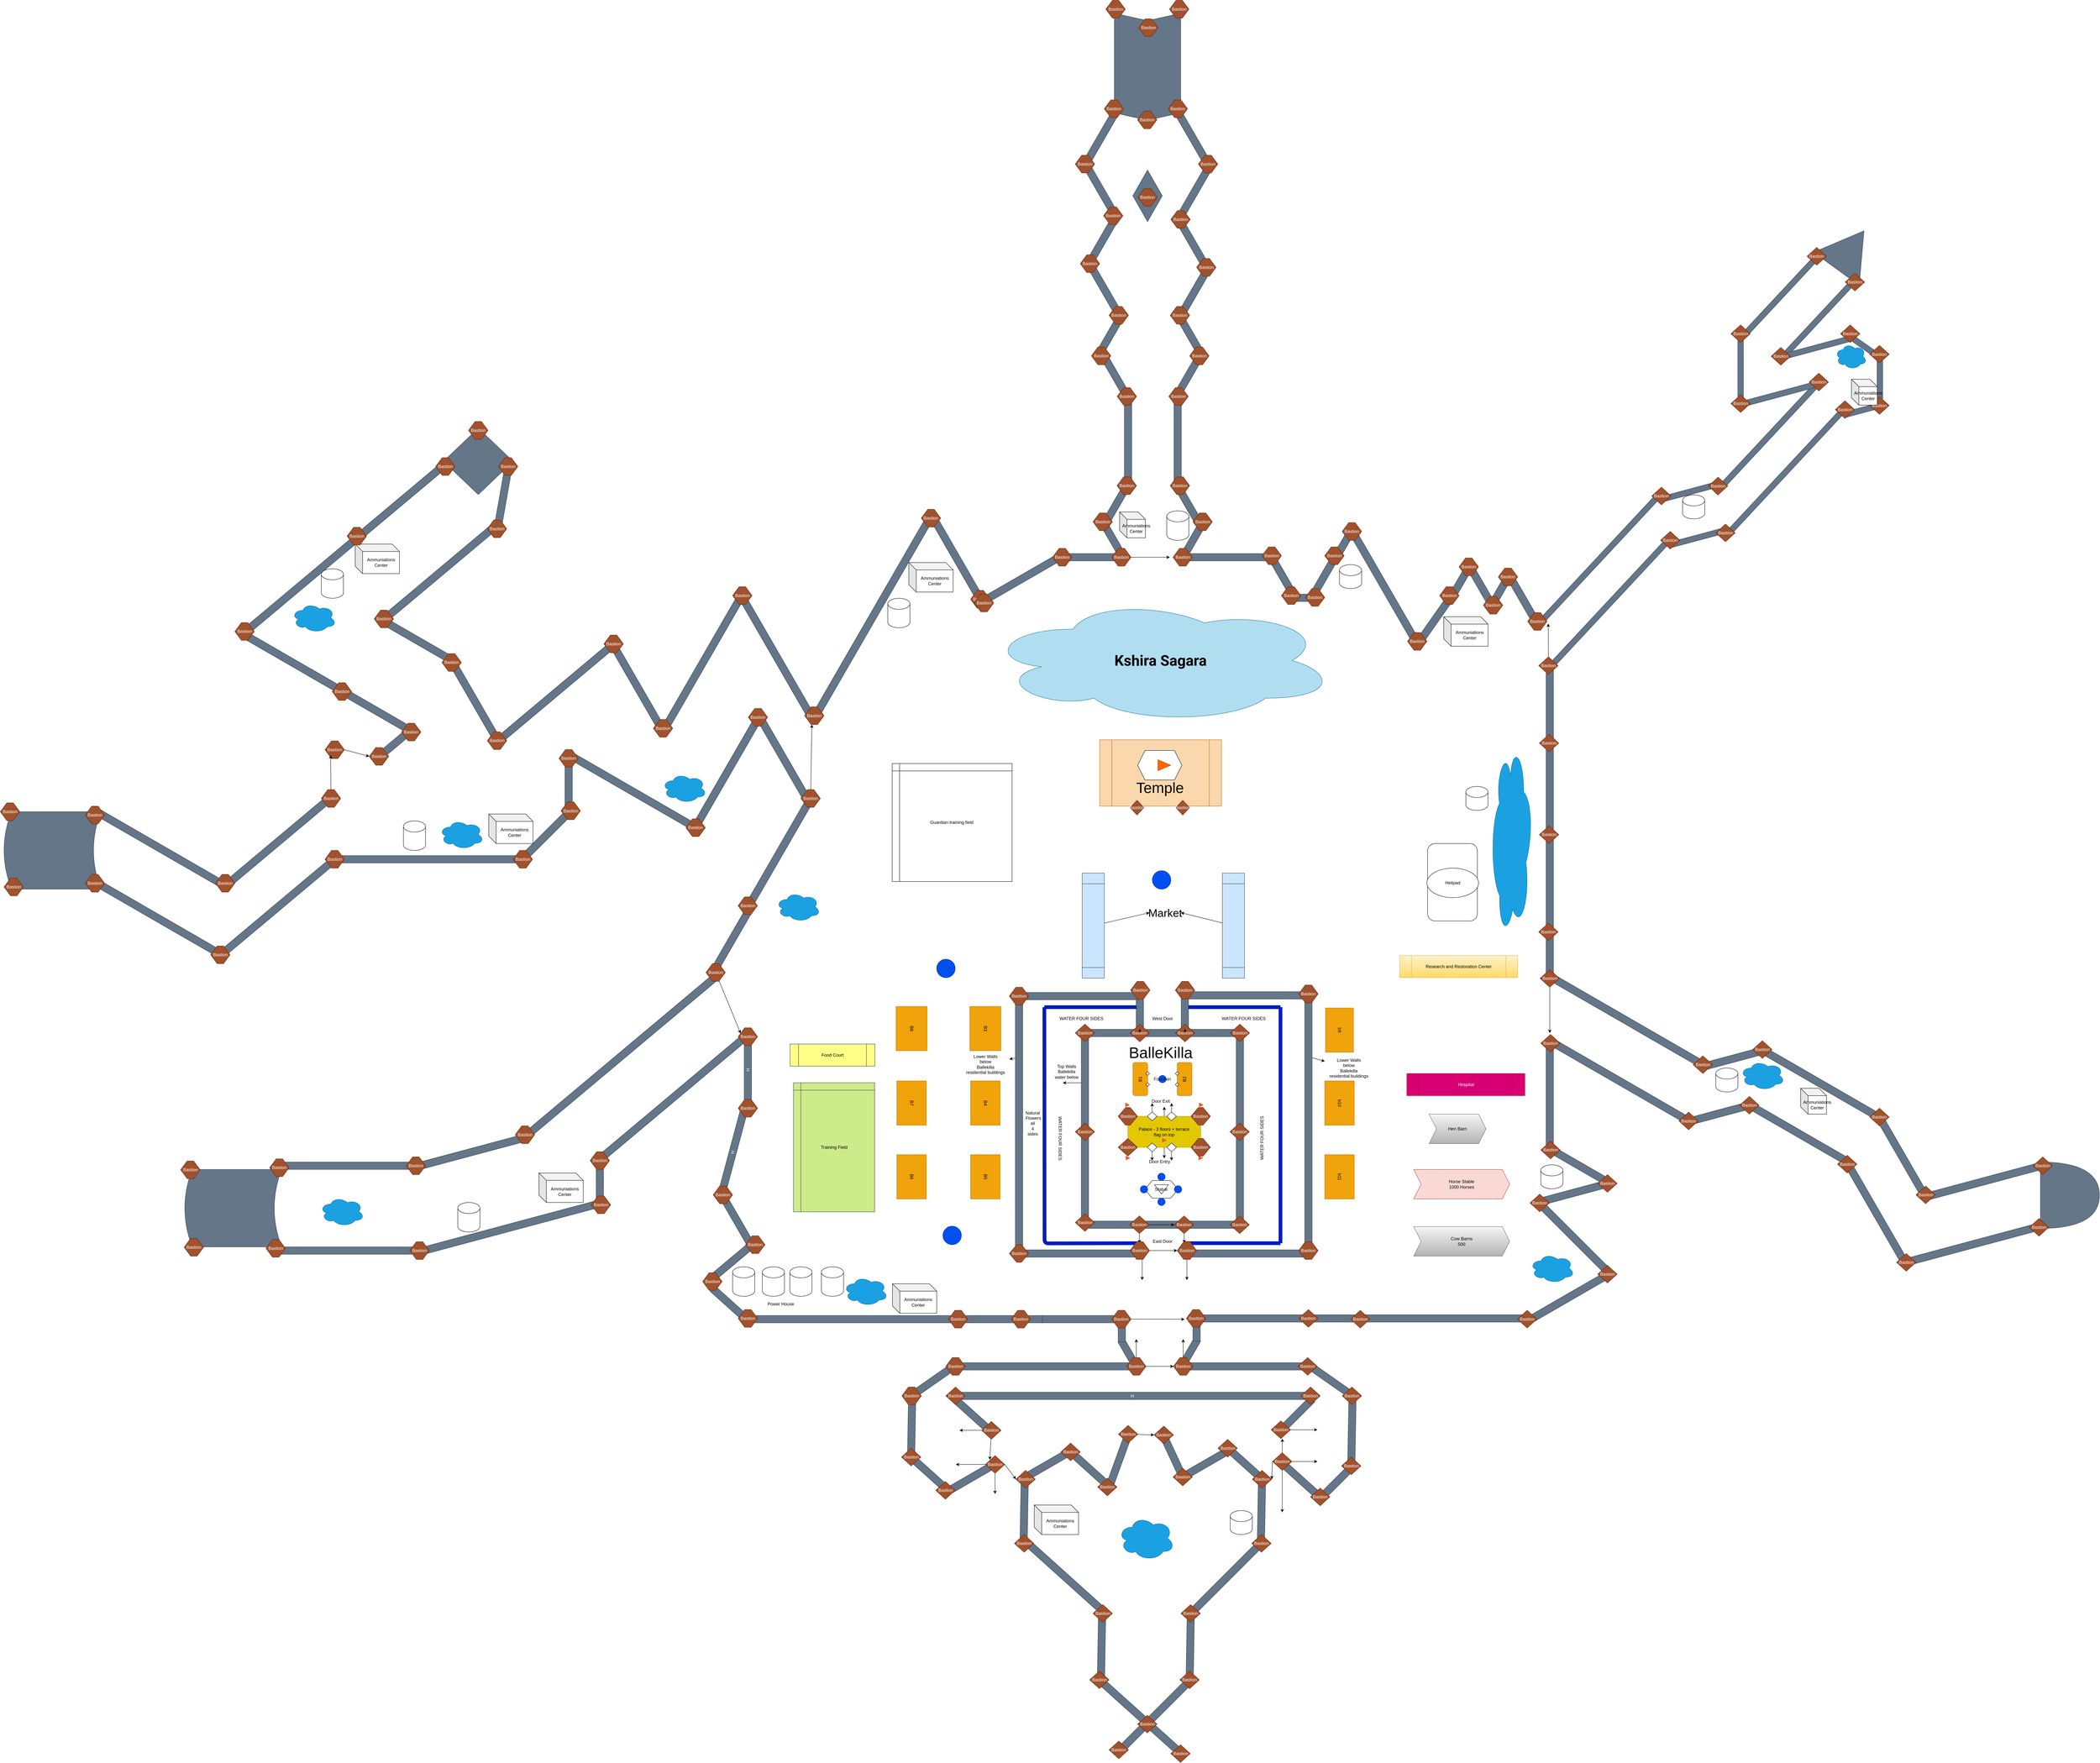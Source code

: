 <mxfile>
    <diagram id="YvTbdJ-9MWDgzSPk-T_Q" name="Page-1">
        <mxGraphModel dx="10093" dy="7700" grid="1" gridSize="10" guides="1" tooltips="1" connect="1" arrows="1" fold="1" page="1" pageScale="1" pageWidth="1600" pageHeight="900" math="0" shadow="0">
            <root>
                <mxCell id="0"/>
                <mxCell id="1" parent="0"/>
                <mxCell id="504" value="" style="rounded=0;whiteSpace=wrap;html=1;fillColor=#647687;fontColor=#ffffff;strokeColor=#314354;rotation=-120;" vertex="1" parent="1">
                    <mxGeometry x="1750.43" y="-1040" width="129.57" height="20" as="geometry"/>
                </mxCell>
                <mxCell id="135" value="H" style="rounded=0;whiteSpace=wrap;html=1;fillColor=#647687;fontColor=#ffffff;strokeColor=#314354;rotation=-180;" vertex="1" parent="1">
                    <mxGeometry x="272.63" y="1124" width="972.63" height="20" as="geometry"/>
                </mxCell>
                <mxCell id="55" value="" style="rounded=1;whiteSpace=wrap;html=1;rotation=-90;fillColor=#647687;fontColor=#ffffff;strokeColor=#314354;" parent="1" vertex="1">
                    <mxGeometry x="800" y="400" width="500" height="20" as="geometry"/>
                </mxCell>
                <mxCell id="15" value="Door Exit" style="text;html=1;align=center;verticalAlign=middle;resizable=0;points=[];autosize=1;strokeColor=none;fillColor=none;imageWidth=9;imageHeight=14;" parent="1" vertex="1">
                    <mxGeometry x="800" y="320" width="70" height="30" as="geometry"/>
                </mxCell>
                <mxCell id="18" value="B1" style="rounded=1;whiteSpace=wrap;html=1;rotation=-90;fillColor=#f0a30a;strokeColor=#BD7000;fontColor=#000000;" parent="1" vertex="1">
                    <mxGeometry x="735" y="255" width="90" height="40" as="geometry"/>
                </mxCell>
                <mxCell id="19" value="" style="group" parent="1" vertex="1" connectable="0">
                    <mxGeometry x="720" y="340" width="460" height="360" as="geometry"/>
                </mxCell>
                <mxCell id="13" style="edgeStyle=none;html=1;exitX=0.5;exitY=0;exitDx=0;exitDy=0;" parent="19" source="9" edge="1">
                    <mxGeometry relative="1" as="geometry">
                        <mxPoint x="92.251" as="targetPoint"/>
                    </mxGeometry>
                </mxCell>
                <mxCell id="14" style="edgeStyle=none;html=1;exitX=0.5;exitY=0;exitDx=0;exitDy=0;" parent="19" source="10" edge="1">
                    <mxGeometry relative="1" as="geometry">
                        <mxPoint x="144.883" as="targetPoint"/>
                    </mxGeometry>
                </mxCell>
                <mxCell id="20" value="" style="group" parent="19" vertex="1" connectable="0">
                    <mxGeometry y="12" width="460" height="348" as="geometry"/>
                </mxCell>
                <mxCell id="32" style="edgeStyle=none;html=1;exitX=0.5;exitY=0;exitDx=0;exitDy=0;" parent="20" source="2" edge="1">
                    <mxGeometry relative="1" as="geometry">
                        <mxPoint x="125.2" y="-2" as="targetPoint"/>
                    </mxGeometry>
                </mxCell>
                <mxCell id="2" value="Palace - 3 floors + terrace&lt;div&gt;flag on top&lt;/div&gt;" style="rounded=1;whiteSpace=wrap;html=1;fillColor=#e3c800;fontColor=#000000;strokeColor=#B09500;" parent="20" vertex="1">
                    <mxGeometry x="26.316" y="24" width="197.368" height="84" as="geometry"/>
                </mxCell>
                <mxCell id="3" value="Bastion" style="shape=hexagon;perimeter=hexagonPerimeter2;whiteSpace=wrap;html=1;fixedSize=1;size=30;fillColor=#a0522d;fontColor=#ffffff;strokeColor=#6D1F00;" parent="20" vertex="1">
                    <mxGeometry y="84" width="52.632" height="48" as="geometry"/>
                </mxCell>
                <mxCell id="4" value="&lt;span style=&quot;color: rgb(255, 255, 255);&quot;&gt;Bastion&lt;/span&gt;" style="shape=hexagon;perimeter=hexagonPerimeter2;whiteSpace=wrap;html=1;fixedSize=1;size=20;fillColor=#a0522d;fontColor=#ffffff;strokeColor=#6D1F00;" parent="20" vertex="1">
                    <mxGeometry x="197.368" y="84" width="52.632" height="48" as="geometry"/>
                </mxCell>
                <mxCell id="5" value="&lt;span style=&quot;color: rgb(255, 255, 255);&quot;&gt;Bastion&lt;/span&gt;" style="shape=hexagon;perimeter=hexagonPerimeter2;whiteSpace=wrap;html=1;fixedSize=1;size=20;fillColor=#a0522d;fontColor=#ffffff;strokeColor=#6D1F00;" parent="20" vertex="1">
                    <mxGeometry x="197.368" width="52.632" height="48" as="geometry"/>
                </mxCell>
                <mxCell id="6" value="&lt;span style=&quot;color: rgb(255, 255, 255);&quot;&gt;Bastion&lt;/span&gt;" style="shape=hexagon;perimeter=hexagonPerimeter2;whiteSpace=wrap;html=1;fixedSize=1;size=20;fillColor=#a0522d;fontColor=#ffffff;strokeColor=#6D1F00;" parent="20" vertex="1">
                    <mxGeometry width="52.632" height="48" as="geometry"/>
                </mxCell>
                <mxCell id="11" style="edgeStyle=none;html=1;" parent="20" source="7" edge="1">
                    <mxGeometry relative="1" as="geometry">
                        <mxPoint x="92.105" y="144" as="targetPoint"/>
                    </mxGeometry>
                </mxCell>
                <mxCell id="7" value="" style="rhombus;whiteSpace=wrap;html=1;" parent="20" vertex="1">
                    <mxGeometry x="78.947" y="96" width="26.316" height="24" as="geometry"/>
                </mxCell>
                <mxCell id="12" style="edgeStyle=none;html=1;" parent="20" source="8" edge="1">
                    <mxGeometry relative="1" as="geometry">
                        <mxPoint x="144.737" y="144" as="targetPoint"/>
                    </mxGeometry>
                </mxCell>
                <mxCell id="8" value="" style="rhombus;whiteSpace=wrap;html=1;" parent="20" vertex="1">
                    <mxGeometry x="131.579" y="96" width="26.316" height="24" as="geometry"/>
                </mxCell>
                <mxCell id="9" value="" style="rhombus;whiteSpace=wrap;html=1;" parent="20" vertex="1">
                    <mxGeometry x="78.947" y="12" width="26.316" height="24" as="geometry"/>
                </mxCell>
                <mxCell id="10" value="" style="rhombus;whiteSpace=wrap;html=1;" parent="20" vertex="1">
                    <mxGeometry x="131.579" y="12" width="26.316" height="24" as="geometry"/>
                </mxCell>
                <mxCell id="17" value="Door Entry" style="text;html=1;align=center;verticalAlign=middle;resizable=0;points=[];autosize=1;strokeColor=none;fillColor=none;imageWidth=9;imageHeight=14;" parent="20" vertex="1">
                    <mxGeometry x="72.368" y="132" width="80" height="30" as="geometry"/>
                </mxCell>
                <mxCell id="24" value="" style="triangle;whiteSpace=wrap;html=1;fillColor=#fa6800;fontColor=#000000;strokeColor=#C73500;" parent="20" vertex="1">
                    <mxGeometry x="120" y="84" width="10" height="10" as="geometry"/>
                </mxCell>
                <mxCell id="26" value="" style="triangle;whiteSpace=wrap;html=1;fillColor=#fa6800;fontColor=#000000;strokeColor=#C73500;" parent="20" vertex="1">
                    <mxGeometry x="21.32" y="132" width="10" height="10" as="geometry"/>
                </mxCell>
                <mxCell id="27" value="" style="triangle;whiteSpace=wrap;html=1;fillColor=#fa6800;fontColor=#000000;strokeColor=#C73500;" parent="20" vertex="1">
                    <mxGeometry x="218.68" y="132" width="10" height="10" as="geometry"/>
                </mxCell>
                <mxCell id="31" style="edgeStyle=none;html=1;entryX=0.658;entryY=0.2;entryDx=0;entryDy=0;entryPerimeter=0;" parent="20" source="2" target="17" edge="1">
                    <mxGeometry relative="1" as="geometry"/>
                </mxCell>
                <mxCell id="40" value="" style="shape=hexagon;perimeter=hexagonPerimeter2;whiteSpace=wrap;html=1;fixedSize=1;" parent="20" vertex="1">
                    <mxGeometry x="72.37" y="198" width="90" height="48" as="geometry"/>
                </mxCell>
                <mxCell id="41" value="Statue" style="triangle;whiteSpace=wrap;html=1;direction=south;" parent="20" vertex="1">
                    <mxGeometry x="98.37" y="209.5" width="38" height="25" as="geometry"/>
                </mxCell>
                <mxCell id="43" value="" style="ellipse;whiteSpace=wrap;html=1;aspect=fixed;fillColor=#0050ef;fontColor=#ffffff;strokeColor=#001DBC;" parent="20" vertex="1">
                    <mxGeometry x="60.0" y="212" width="20" height="20" as="geometry"/>
                </mxCell>
                <mxCell id="44" value="" style="ellipse;whiteSpace=wrap;html=1;aspect=fixed;fillColor=#0050ef;fontColor=#ffffff;strokeColor=#001DBC;" parent="20" vertex="1">
                    <mxGeometry x="152.37" y="212" width="20" height="20" as="geometry"/>
                </mxCell>
                <mxCell id="45" value="" style="ellipse;whiteSpace=wrap;html=1;aspect=fixed;fillColor=#0050ef;fontColor=#ffffff;strokeColor=#001DBC;" parent="20" vertex="1">
                    <mxGeometry x="107.37" y="246" width="20" height="20" as="geometry"/>
                </mxCell>
                <mxCell id="46" value="" style="ellipse;whiteSpace=wrap;html=1;aspect=fixed;fillColor=#0050ef;fontColor=#ffffff;strokeColor=#001DBC;" parent="20" vertex="1">
                    <mxGeometry x="107.37" y="178" width="20" height="20" as="geometry"/>
                </mxCell>
                <mxCell id="53" value="" style="rounded=1;whiteSpace=wrap;html=1;fillColor=#647687;fontColor=#ffffff;strokeColor=#314354;" parent="20" vertex="1">
                    <mxGeometry x="-80" y="308" width="400" height="20" as="geometry"/>
                </mxCell>
                <mxCell id="58" value="Bastion" style="shape=hexagon;perimeter=hexagonPerimeter2;whiteSpace=wrap;html=1;fixedSize=1;size=296.32;fillColor=#a0522d;fontColor=#ffffff;strokeColor=#6D1F00;" parent="20" vertex="1">
                    <mxGeometry x="303" y="294" width="52.632" height="48" as="geometry"/>
                </mxCell>
                <mxCell id="63" value="Bastion" style="shape=hexagon;perimeter=hexagonPerimeter2;whiteSpace=wrap;html=1;fixedSize=1;size=93.0;fillColor=#a0522d;fontColor=#ffffff;strokeColor=#6D1F00;" parent="20" vertex="1">
                    <mxGeometry x="303.0" y="42" width="52.632" height="48" as="geometry"/>
                </mxCell>
                <mxCell id="67" style="edgeStyle=none;html=1;exitX=0.5;exitY=1;exitDx=0;exitDy=0;" parent="20" source="65" edge="1">
                    <mxGeometry relative="1" as="geometry">
                        <mxPoint x="58" y="368" as="targetPoint"/>
                    </mxGeometry>
                </mxCell>
                <mxCell id="738" style="edgeStyle=none;html=1;entryX=0;entryY=0.5;entryDx=0;entryDy=0;" edge="1" parent="20" source="65" target="66">
                    <mxGeometry relative="1" as="geometry"/>
                </mxCell>
                <mxCell id="65" value="Bastion" style="shape=hexagon;perimeter=hexagonPerimeter2;whiteSpace=wrap;html=1;fixedSize=1;size=93.0;fillColor=#a0522d;fontColor=#ffffff;strokeColor=#6D1F00;" parent="20" vertex="1">
                    <mxGeometry x="31.32" y="294" width="52.632" height="48" as="geometry"/>
                </mxCell>
                <mxCell id="68" style="edgeStyle=none;html=1;" parent="20" source="66" edge="1">
                    <mxGeometry relative="1" as="geometry">
                        <mxPoint x="179" y="368" as="targetPoint"/>
                    </mxGeometry>
                </mxCell>
                <mxCell id="66" value="Bastion" style="shape=hexagon;perimeter=hexagonPerimeter2;whiteSpace=wrap;html=1;fixedSize=1;size=58.68;fillColor=#a0522d;fontColor=#ffffff;strokeColor=#6D1F00;" parent="20" vertex="1">
                    <mxGeometry x="152.37" y="294" width="52.632" height="48" as="geometry"/>
                </mxCell>
                <mxCell id="125" value="WATER FOUR SIDES" style="text;html=1;align=center;verticalAlign=middle;resizable=0;points=[];autosize=1;strokeColor=none;fillColor=none;rotation=-90;" vertex="1" parent="20">
                    <mxGeometry x="320" y="68" width="140" height="30" as="geometry"/>
                </mxCell>
                <mxCell id="28" value="" style="triangle;whiteSpace=wrap;html=1;fillColor=#fa6800;fontColor=#000000;strokeColor=#C73500;" parent="19" vertex="1">
                    <mxGeometry x="220" width="10" height="10" as="geometry"/>
                </mxCell>
                <mxCell id="29" value="" style="triangle;whiteSpace=wrap;html=1;fillColor=#fa6800;fontColor=#000000;strokeColor=#C73500;" parent="19" vertex="1">
                    <mxGeometry x="20" width="10" height="10" as="geometry"/>
                </mxCell>
                <mxCell id="21" value="&lt;span style=&quot;color: rgb(0, 0, 0);&quot;&gt;B2&lt;/span&gt;" style="rounded=1;whiteSpace=wrap;html=1;rotation=-90;fillColor=#f0a30a;fontColor=#000000;strokeColor=#BD7000;" parent="1" vertex="1">
                    <mxGeometry x="855" y="255" width="90" height="40" as="geometry"/>
                </mxCell>
                <mxCell id="30" value="&lt;font style=&quot;color: rgb(13, 13, 13);&quot;&gt;Fountain&lt;/font&gt;" style="ellipse;whiteSpace=wrap;html=1;aspect=fixed;fillColor=#0050ef;fontColor=#ffffff;strokeColor=#001DBC;" parent="1" vertex="1">
                    <mxGeometry x="830" y="265" width="20" height="20" as="geometry"/>
                </mxCell>
                <mxCell id="35" value="" style="rhombus;whiteSpace=wrap;html=1;" parent="1" vertex="1">
                    <mxGeometry x="795" y="285" width="10" height="10" as="geometry"/>
                </mxCell>
                <mxCell id="36" value="" style="rhombus;whiteSpace=wrap;html=1;" parent="1" vertex="1">
                    <mxGeometry x="795" y="255" width="10" height="10" as="geometry"/>
                </mxCell>
                <mxCell id="37" value="" style="rhombus;whiteSpace=wrap;html=1;" parent="1" vertex="1">
                    <mxGeometry x="875" y="285" width="10" height="10" as="geometry"/>
                </mxCell>
                <mxCell id="38" value="" style="rhombus;whiteSpace=wrap;html=1;" parent="1" vertex="1">
                    <mxGeometry x="875" y="255" width="10" height="10" as="geometry"/>
                </mxCell>
                <mxCell id="167" style="html=1;exitX=0.75;exitY=0;exitDx=0;exitDy=0;" edge="1" parent="1" source="54">
                    <mxGeometry relative="1" as="geometry">
                        <mxPoint x="570" y="285.259" as="targetPoint"/>
                    </mxGeometry>
                </mxCell>
                <mxCell id="54" value="" style="rounded=1;whiteSpace=wrap;html=1;rotation=-90;fillColor=#647687;fontColor=#ffffff;strokeColor=#314354;" parent="1" vertex="1">
                    <mxGeometry x="380" y="400" width="500" height="20" as="geometry"/>
                </mxCell>
                <mxCell id="56" value="" style="rounded=1;whiteSpace=wrap;html=1;fillColor=#647687;fontColor=#ffffff;strokeColor=#314354;" parent="1" vertex="1">
                    <mxGeometry x="640" y="140" width="400" height="20" as="geometry"/>
                </mxCell>
                <mxCell id="57" value="Bastion" style="shape=hexagon;perimeter=hexagonPerimeter2;whiteSpace=wrap;html=1;fixedSize=1;size=30;fillColor=#a0522d;fontColor=#ffffff;strokeColor=#6D1F00;" parent="1" vertex="1">
                    <mxGeometry x="603.68" y="640" width="52.632" height="48" as="geometry"/>
                </mxCell>
                <mxCell id="59" value="Bastion" style="shape=hexagon;perimeter=hexagonPerimeter2;whiteSpace=wrap;html=1;fixedSize=1;size=26.32;fillColor=#a0522d;fontColor=#ffffff;strokeColor=#6D1F00;" parent="1" vertex="1">
                    <mxGeometry x="603.68" y="126" width="52.632" height="48" as="geometry"/>
                </mxCell>
                <mxCell id="60" value="Bastion" style="shape=hexagon;perimeter=hexagonPerimeter2;whiteSpace=wrap;html=1;fixedSize=1;size=26.32;fillColor=#a0522d;fontColor=#ffffff;strokeColor=#6D1F00;" parent="1" vertex="1">
                    <mxGeometry x="1023.68" y="126" width="52.632" height="48" as="geometry"/>
                </mxCell>
                <mxCell id="69" style="edgeStyle=none;html=1;" parent="1" source="99" edge="1">
                    <mxGeometry relative="1" as="geometry">
                        <mxPoint x="778.686" y="90" as="targetPoint"/>
                    </mxGeometry>
                </mxCell>
                <mxCell id="99" value="" style="rounded=0;whiteSpace=wrap;html=1;fillColor=#647687;fontColor=#ffffff;strokeColor=#314354;rotation=90;" vertex="1" parent="1">
                    <mxGeometry x="736" y="85.85" width="85.66" height="20" as="geometry"/>
                </mxCell>
                <mxCell id="61" value="Bastion" style="shape=hexagon;perimeter=hexagonPerimeter2;whiteSpace=wrap;html=1;fixedSize=1;size=26.32;fillColor=#a0522d;fontColor=#ffffff;strokeColor=#6D1F00;" parent="1" vertex="1">
                    <mxGeometry x="752.37" y="126" width="52.632" height="48" as="geometry"/>
                </mxCell>
                <mxCell id="70" style="edgeStyle=none;html=1;" parent="1" source="101" edge="1">
                    <mxGeometry relative="1" as="geometry">
                        <mxPoint x="901.316" y="90" as="targetPoint"/>
                    </mxGeometry>
                </mxCell>
                <mxCell id="101" value="" style="rounded=0;whiteSpace=wrap;html=1;fillColor=#647687;fontColor=#ffffff;strokeColor=#314354;rotation=90;" vertex="1" parent="1">
                    <mxGeometry x="858.02" y="85.85" width="85.66" height="20" as="geometry"/>
                </mxCell>
                <mxCell id="62" value="Bastion" style="shape=hexagon;perimeter=hexagonPerimeter2;whiteSpace=wrap;html=1;fixedSize=1;size=93.0;fillColor=#a0522d;fontColor=#ffffff;strokeColor=#6D1F00;" parent="1" vertex="1">
                    <mxGeometry x="875.0" y="126" width="52.632" height="48" as="geometry"/>
                </mxCell>
                <mxCell id="64" value="Bastion" style="shape=hexagon;perimeter=hexagonPerimeter2;whiteSpace=wrap;html=1;fixedSize=1;size=93.0;fillColor=#a0522d;fontColor=#ffffff;strokeColor=#6D1F00;" parent="1" vertex="1">
                    <mxGeometry x="603.68" y="394" width="52.632" height="48" as="geometry"/>
                </mxCell>
                <mxCell id="71" value="East Door" style="text;html=1;align=center;verticalAlign=middle;resizable=0;points=[];autosize=1;strokeColor=none;fillColor=none;" parent="1" vertex="1">
                    <mxGeometry x="800" y="700" width="80" height="30" as="geometry"/>
                </mxCell>
                <mxCell id="72" value="West Door" style="text;html=1;align=center;verticalAlign=middle;resizable=0;points=[];autosize=1;strokeColor=none;fillColor=none;" parent="1" vertex="1">
                    <mxGeometry x="800" y="96" width="80" height="30" as="geometry"/>
                </mxCell>
                <mxCell id="169" value="" style="rounded=0;whiteSpace=wrap;html=1;fillColor=#647687;fontColor=#ffffff;strokeColor=#314354;rotation=-180;" vertex="1" parent="1">
                    <mxGeometry x="453.12" y="40" width="322.62" height="20" as="geometry"/>
                </mxCell>
                <mxCell id="73" value="&lt;span style=&quot;font-family: Roboto, Helvetica, sans-serif; font-size: 40px; font-weight: 700; text-align: left;&quot;&gt;&lt;font style=&quot;color: rgb(0, 0, 0);&quot;&gt;Kshira Sagara&lt;/font&gt;&lt;/span&gt;" style="ellipse;shape=cloud;whiteSpace=wrap;html=1;fillColor=#b1ddf0;strokeColor=#10739e;" parent="1" vertex="1">
                    <mxGeometry x="360" y="-1030" width="950" height="340" as="geometry"/>
                </mxCell>
                <mxCell id="179" value="" style="rounded=0;whiteSpace=wrap;html=1;fillColor=#647687;fontColor=#ffffff;strokeColor=#314354;rotation=-180;" vertex="1" parent="1">
                    <mxGeometry x="910.01" y="38" width="332.63" height="20" as="geometry"/>
                </mxCell>
                <mxCell id="75" value="" style="shape=process;whiteSpace=wrap;html=1;backgroundOutline=1;fillColor=#fad7ac;strokeColor=#b46504;" parent="1" vertex="1">
                    <mxGeometry x="670" y="-645" width="330" height="180" as="geometry"/>
                </mxCell>
                <mxCell id="76" value="" style="ellipse;whiteSpace=wrap;html=1;aspect=fixed;fillColor=#0050ef;fontColor=#ffffff;strokeColor=#001DBC;" parent="1" vertex="1">
                    <mxGeometry x="812.75" y="-290" width="50" height="50" as="geometry"/>
                </mxCell>
                <mxCell id="77" value="" style="shape=hexagon;perimeter=hexagonPerimeter2;whiteSpace=wrap;html=1;fixedSize=1;" parent="1" vertex="1">
                    <mxGeometry x="772.75" y="-616" width="120" height="80" as="geometry"/>
                </mxCell>
                <mxCell id="81" value="" style="triangle;whiteSpace=wrap;html=1;fillColor=#fa6800;fontColor=#000000;strokeColor=#C73500;" parent="1" vertex="1">
                    <mxGeometry x="827.75" y="-591" width="35" height="30" as="geometry"/>
                </mxCell>
                <mxCell id="82" value="&lt;font style=&quot;font-size: 40px;&quot;&gt;Temple&lt;/font&gt;" style="text;html=1;align=center;verticalAlign=middle;resizable=0;points=[];autosize=1;strokeColor=none;fillColor=none;" parent="1" vertex="1">
                    <mxGeometry x="757.75" y="-546" width="150" height="60" as="geometry"/>
                </mxCell>
                <mxCell id="83" value="Bastion" style="shape=hexagon;perimeter=hexagonPerimeter2;whiteSpace=wrap;html=1;fixedSize=1;size=27.63;fillColor=#a0522d;fontColor=#ffffff;strokeColor=#6D1F00;" parent="1" vertex="1">
                    <mxGeometry x="752.37" y="-481" width="37.63" height="40" as="geometry"/>
                </mxCell>
                <mxCell id="84" value="Bastion" style="shape=hexagon;perimeter=hexagonPerimeter2;whiteSpace=wrap;html=1;fixedSize=1;size=27.63;fillColor=#a0522d;fontColor=#ffffff;strokeColor=#6D1F00;" parent="1" vertex="1">
                    <mxGeometry x="876.19" y="-481" width="37.63" height="40" as="geometry"/>
                </mxCell>
                <mxCell id="94" value="Bastion" style="shape=hexagon;perimeter=hexagonPerimeter2;whiteSpace=wrap;html=1;fixedSize=1;size=17.63;fillColor=#a0522d;fontColor=#ffffff;strokeColor=#6D1F00;" parent="1" vertex="1">
                    <mxGeometry x="753.68" y="10" width="52.632" height="48" as="geometry"/>
                </mxCell>
                <mxCell id="103" value="" style="rounded=0;whiteSpace=wrap;html=1;fillColor=#647687;fontColor=#ffffff;strokeColor=#314354;rotation=-180;" vertex="1" parent="1">
                    <mxGeometry x="433.55" y="916" width="314.47" height="20" as="geometry"/>
                </mxCell>
                <mxCell id="142" value="" style="rounded=1;whiteSpace=wrap;html=1;rotation=-120;fillColor=#647687;fontColor=#ffffff;strokeColor=#314354;" vertex="1" parent="1">
                    <mxGeometry x="711" y="1000" width="64.74" height="20" as="geometry"/>
                </mxCell>
                <mxCell id="95" value="Bastion" style="shape=hexagon;perimeter=hexagonPerimeter2;whiteSpace=wrap;html=1;fixedSize=1;size=17.63;fillColor=#a0522d;fontColor=#ffffff;strokeColor=#6D1F00;" parent="1" vertex="1">
                    <mxGeometry x="875.0" y="10" width="52.632" height="48" as="geometry"/>
                </mxCell>
                <mxCell id="141" value="" style="rounded=1;whiteSpace=wrap;html=1;rotation=-90;fillColor=#647687;fontColor=#ffffff;strokeColor=#314354;" vertex="1" parent="1">
                    <mxGeometry x="702.37" y="950" width="55.26" height="20" as="geometry"/>
                </mxCell>
                <mxCell id="143" value="" style="rounded=1;whiteSpace=wrap;html=1;rotation=-60;fillColor=#647687;fontColor=#ffffff;strokeColor=#314354;" vertex="1" parent="1">
                    <mxGeometry x="887" y="998" width="64.74" height="20" as="geometry"/>
                </mxCell>
                <mxCell id="113" value="" style="rounded=0;whiteSpace=wrap;html=1;fillColor=#647687;fontColor=#ffffff;strokeColor=#314354;rotation=-180;" vertex="1" parent="1">
                    <mxGeometry x="911" y="914" width="925.47" height="20" as="geometry"/>
                </mxCell>
                <mxCell id="144" value="" style="rounded=1;whiteSpace=wrap;html=1;rotation=-90;fillColor=#647687;fontColor=#ffffff;strokeColor=#314354;" vertex="1" parent="1">
                    <mxGeometry x="905.0" y="948" width="55.26" height="20" as="geometry"/>
                </mxCell>
                <mxCell id="733" style="edgeStyle=none;html=1;exitX=1;exitY=0.5;exitDx=0;exitDy=0;" edge="1" parent="1" source="96">
                    <mxGeometry relative="1" as="geometry">
                        <mxPoint x="900.0" y="926.235" as="targetPoint"/>
                    </mxGeometry>
                </mxCell>
                <mxCell id="96" value="Bastion" style="shape=hexagon;perimeter=hexagonPerimeter2;whiteSpace=wrap;html=1;fixedSize=1;size=17.63;fillColor=#a0522d;fontColor=#ffffff;strokeColor=#6D1F00;" parent="1" vertex="1">
                    <mxGeometry x="702.37" y="902" width="52.632" height="48" as="geometry"/>
                </mxCell>
                <mxCell id="97" value="Bastion" style="shape=hexagon;perimeter=hexagonPerimeter2;whiteSpace=wrap;html=1;fixedSize=1;size=17.63;fillColor=#a0522d;fontColor=#ffffff;strokeColor=#6D1F00;" parent="1" vertex="1">
                    <mxGeometry x="905.0" y="900" width="52.632" height="48" as="geometry"/>
                </mxCell>
                <mxCell id="98" value="&lt;font style=&quot;font-size: 42px;&quot;&gt;BalleKilla&lt;/font&gt;" style="text;html=1;align=center;verticalAlign=middle;resizable=0;points=[];autosize=1;strokeColor=none;fillColor=none;" parent="1" vertex="1">
                    <mxGeometry x="735" y="174" width="200" height="60" as="geometry"/>
                </mxCell>
                <mxCell id="100" value="" style="edgeStyle=none;html=1;" edge="1" parent="1" source="61" target="99">
                    <mxGeometry relative="1" as="geometry">
                        <mxPoint x="778.686" y="90" as="targetPoint"/>
                        <mxPoint x="779" y="126" as="sourcePoint"/>
                    </mxGeometry>
                </mxCell>
                <mxCell id="102" value="" style="edgeStyle=none;html=1;" edge="1" parent="1" source="62" target="101">
                    <mxGeometry relative="1" as="geometry">
                        <mxPoint x="901.316" y="90" as="targetPoint"/>
                        <mxPoint x="901" y="126" as="sourcePoint"/>
                    </mxGeometry>
                </mxCell>
                <mxCell id="105" value="Bastion" style="shape=hexagon;perimeter=hexagonPerimeter2;whiteSpace=wrap;html=1;fixedSize=1;size=135.0;fillColor=#a0522d;fontColor=#ffffff;strokeColor=#6D1F00;" vertex="1" parent="1">
                    <mxGeometry x="1209.43" y="900" width="52.632" height="48" as="geometry"/>
                </mxCell>
                <mxCell id="106" value="Bastion" style="shape=hexagon;perimeter=hexagonPerimeter2;whiteSpace=wrap;html=1;fixedSize=1;size=135.0;fillColor=#a0522d;fontColor=#ffffff;strokeColor=#6D1F00;" vertex="1" parent="1">
                    <mxGeometry x="1350.0" y="902" width="52.632" height="48" as="geometry"/>
                </mxCell>
                <mxCell id="134" value="" style="rounded=0;whiteSpace=wrap;html=1;fillColor=#647687;fontColor=#ffffff;strokeColor=#314354;rotation=-180;" vertex="1" parent="1">
                    <mxGeometry x="-275.53" y="916" width="790" height="20" as="geometry"/>
                </mxCell>
                <mxCell id="107" value="Bastion" style="shape=hexagon;perimeter=hexagonPerimeter2;whiteSpace=wrap;html=1;fixedSize=1;size=17.63;fillColor=#a0522d;fontColor=#ffffff;strokeColor=#6D1F00;" vertex="1" parent="1">
                    <mxGeometry x="430.0" y="902" width="52.632" height="48" as="geometry"/>
                </mxCell>
                <mxCell id="108" value="Bastion" style="shape=hexagon;perimeter=hexagonPerimeter2;whiteSpace=wrap;html=1;fixedSize=1;size=17.63;fillColor=#a0522d;fontColor=#ffffff;strokeColor=#6D1F00;" vertex="1" parent="1">
                    <mxGeometry x="260.0" y="902" width="52.632" height="48" as="geometry"/>
                </mxCell>
                <mxCell id="115" value="" style="endArrow=none;html=1;edgeStyle=orthogonalEdgeStyle;jumpStyle=line;fillColor=#0050ef;strokeColor=#001DBC;strokeWidth=10;" edge="1" parent="1">
                    <mxGeometry width="50" height="50" relative="1" as="geometry">
                        <mxPoint x="780" y="720" as="sourcePoint"/>
                        <mxPoint x="520" y="80" as="targetPoint"/>
                    </mxGeometry>
                </mxCell>
                <mxCell id="117" value="" style="endArrow=none;html=1;entryX=0.315;entryY=0.942;entryDx=0;entryDy=0;entryPerimeter=0;fillColor=#0050ef;strokeColor=#001DBC;strokeWidth=10;" edge="1" parent="1" target="99">
                    <mxGeometry width="50" height="50" relative="1" as="geometry">
                        <mxPoint x="520" y="80" as="sourcePoint"/>
                        <mxPoint x="760" y="80" as="targetPoint"/>
                    </mxGeometry>
                </mxCell>
                <mxCell id="118" value="" style="endArrow=none;html=1;fillColor=#0050ef;strokeColor=#001DBC;strokeWidth=10;" edge="1" parent="1">
                    <mxGeometry width="50" height="50" relative="1" as="geometry">
                        <mxPoint x="910" y="80" as="sourcePoint"/>
                        <mxPoint x="1160" y="80" as="targetPoint"/>
                    </mxGeometry>
                </mxCell>
                <mxCell id="120" value="" style="endArrow=none;html=1;fillColor=#0050ef;strokeColor=#001DBC;strokeWidth=10;" edge="1" parent="1">
                    <mxGeometry width="50" height="50" relative="1" as="geometry">
                        <mxPoint x="1160" y="80" as="sourcePoint"/>
                        <mxPoint x="1160" y="720" as="targetPoint"/>
                    </mxGeometry>
                </mxCell>
                <mxCell id="121" value="" style="endArrow=none;html=1;fillColor=#0050ef;strokeColor=#001DBC;strokeWidth=10;" edge="1" parent="1">
                    <mxGeometry width="50" height="50" relative="1" as="geometry">
                        <mxPoint x="900" y="720" as="sourcePoint"/>
                        <mxPoint x="1160" y="720" as="targetPoint"/>
                    </mxGeometry>
                </mxCell>
                <mxCell id="122" value="WATER FOUR SIDES" style="text;html=1;align=center;verticalAlign=middle;resizable=0;points=[];autosize=1;strokeColor=none;fillColor=none;" vertex="1" parent="1">
                    <mxGeometry x="990" y="96" width="140" height="30" as="geometry"/>
                </mxCell>
                <mxCell id="123" value="WATER FOUR SIDES" style="text;html=1;align=center;verticalAlign=middle;resizable=0;points=[];autosize=1;strokeColor=none;fillColor=none;" vertex="1" parent="1">
                    <mxGeometry x="550" y="96" width="140" height="30" as="geometry"/>
                </mxCell>
                <mxCell id="124" value="WATER FOUR SIDES" style="text;html=1;align=center;verticalAlign=middle;resizable=0;points=[];autosize=1;strokeColor=none;fillColor=none;rotation=90;" vertex="1" parent="1">
                    <mxGeometry x="492.63" y="420" width="140" height="30" as="geometry"/>
                </mxCell>
                <mxCell id="136" value="" style="rounded=0;whiteSpace=wrap;html=1;fillColor=#647687;fontColor=#ffffff;strokeColor=#314354;rotation=-180;" vertex="1" parent="1">
                    <mxGeometry x="278.17" y="1044" width="502.1" height="20" as="geometry"/>
                </mxCell>
                <mxCell id="732" style="edgeStyle=none;html=1;entryX=0;entryY=0.5;entryDx=0;entryDy=0;" edge="1" parent="1" source="126" target="130">
                    <mxGeometry relative="1" as="geometry"/>
                </mxCell>
                <mxCell id="745" style="edgeStyle=none;html=1;" edge="1" parent="1" source="126">
                    <mxGeometry relative="1" as="geometry">
                        <mxPoint x="769.186" y="980" as="targetPoint"/>
                    </mxGeometry>
                </mxCell>
                <mxCell id="126" value="Bastion" style="shape=hexagon;perimeter=hexagonPerimeter2;whiteSpace=wrap;html=1;fixedSize=1;size=17.63;fillColor=#a0522d;fontColor=#ffffff;strokeColor=#6D1F00;" vertex="1" parent="1">
                    <mxGeometry x="742.87" y="1030" width="52.632" height="48" as="geometry"/>
                </mxCell>
                <mxCell id="137" value="" style="rounded=0;whiteSpace=wrap;html=1;fillColor=#647687;fontColor=#ffffff;strokeColor=#314354;rotation=-180;" vertex="1" parent="1">
                    <mxGeometry x="890" y="1044" width="352.37" height="20" as="geometry"/>
                </mxCell>
                <mxCell id="746" style="edgeStyle=none;html=1;" edge="1" parent="1" source="130">
                    <mxGeometry relative="1" as="geometry">
                        <mxPoint x="896.316" y="980" as="targetPoint"/>
                    </mxGeometry>
                </mxCell>
                <mxCell id="130" value="Bastion" style="shape=hexagon;perimeter=hexagonPerimeter2;whiteSpace=wrap;html=1;fixedSize=1;size=17.63;fillColor=#a0522d;fontColor=#ffffff;strokeColor=#6D1F00;" vertex="1" parent="1">
                    <mxGeometry x="870.0" y="1030" width="52.632" height="48" as="geometry"/>
                </mxCell>
                <mxCell id="145" value="B3" style="rounded=0;whiteSpace=wrap;html=1;rotation=90;fontStyle=0;fillColor=#f0a30a;fontColor=#000000;strokeColor=#BD7000;" vertex="1" parent="1">
                    <mxGeometry x="300" y="96" width="120" height="84.15" as="geometry"/>
                </mxCell>
                <mxCell id="146" value="B8" style="rounded=0;whiteSpace=wrap;html=1;rotation=90;fontStyle=0;fillColor=#f0a30a;fontColor=#000000;strokeColor=#BD7000;" vertex="1" parent="1">
                    <mxGeometry x="100.0" y="96" width="120" height="84.15" as="geometry"/>
                </mxCell>
                <mxCell id="147" value="B7" style="rounded=0;whiteSpace=wrap;html=1;rotation=90;fontStyle=0;fillColor=#f0a30a;fontColor=#000000;strokeColor=#BD7000;" vertex="1" parent="1">
                    <mxGeometry x="100" y="300" width="120" height="80" as="geometry"/>
                </mxCell>
                <mxCell id="148" value="B4" style="rounded=0;whiteSpace=wrap;html=1;rotation=90;fontStyle=0;fillColor=#f0a30a;fontColor=#000000;strokeColor=#BD7000;" vertex="1" parent="1">
                    <mxGeometry x="300" y="300" width="120" height="80" as="geometry"/>
                </mxCell>
                <mxCell id="149" value="B6" style="rounded=0;whiteSpace=wrap;html=1;rotation=90;fontStyle=0;fillColor=#f0a30a;fontColor=#000000;strokeColor=#BD7000;" vertex="1" parent="1">
                    <mxGeometry x="100" y="500" width="120" height="80" as="geometry"/>
                </mxCell>
                <mxCell id="150" value="B5" style="rounded=0;whiteSpace=wrap;html=1;rotation=90;fontStyle=0;fillColor=#f0a30a;fontColor=#000000;strokeColor=#BD7000;" vertex="1" parent="1">
                    <mxGeometry x="300" y="500" width="120" height="80" as="geometry"/>
                </mxCell>
                <mxCell id="151" value="b9" style="rounded=0;whiteSpace=wrap;html=1;rotation=90;fontStyle=0;fillColor=#f0a30a;fontColor=#000000;strokeColor=#BD7000;" vertex="1" parent="1">
                    <mxGeometry x="1260" y="104.3" width="120" height="75.85" as="geometry"/>
                </mxCell>
                <mxCell id="152" value="b10" style="rounded=0;whiteSpace=wrap;html=1;rotation=90;fontStyle=0;fillColor=#f0a30a;fontColor=#000000;strokeColor=#BD7000;" vertex="1" parent="1">
                    <mxGeometry x="1260" y="300" width="120" height="80" as="geometry"/>
                </mxCell>
                <mxCell id="153" value="b11" style="rounded=0;whiteSpace=wrap;html=1;rotation=90;fontStyle=0;fillColor=#f0a30a;fontColor=#000000;strokeColor=#BD7000;" vertex="1" parent="1">
                    <mxGeometry x="1260" y="500" width="120" height="80" as="geometry"/>
                </mxCell>
                <mxCell id="164" value="" style="rounded=0;whiteSpace=wrap;html=1;fillColor=#647687;fontColor=#ffffff;strokeColor=#314354;rotation=-180;" vertex="1" parent="1">
                    <mxGeometry x="894.2" y="738" width="347.13" height="20" as="geometry"/>
                </mxCell>
                <mxCell id="161" value="" style="rounded=0;whiteSpace=wrap;html=1;fillColor=#647687;fontColor=#ffffff;strokeColor=#314354;rotation=-180;" vertex="1" parent="1">
                    <mxGeometry x="442.75" y="738" width="322.62" height="20" as="geometry"/>
                </mxCell>
                <mxCell id="735" style="edgeStyle=none;html=1;exitX=0.625;exitY=1;exitDx=0;exitDy=0;" edge="1" parent="1" source="162">
                    <mxGeometry relative="1" as="geometry">
                        <mxPoint x="785.176" y="820" as="targetPoint"/>
                    </mxGeometry>
                </mxCell>
                <mxCell id="737" style="edgeStyle=none;html=1;entryX=0;entryY=0.5;entryDx=0;entryDy=0;" edge="1" parent="1" source="162" target="163">
                    <mxGeometry relative="1" as="geometry"/>
                </mxCell>
                <mxCell id="162" value="Bastion" style="shape=hexagon;perimeter=hexagonPerimeter2;whiteSpace=wrap;html=1;fixedSize=1;size=17.63;fillColor=#a0522d;fontColor=#ffffff;strokeColor=#6D1F00;" vertex="1" parent="1">
                    <mxGeometry x="752.37" y="716" width="52.632" height="48" as="geometry"/>
                </mxCell>
                <mxCell id="736" style="edgeStyle=none;html=1;" edge="1" parent="1" source="163">
                    <mxGeometry relative="1" as="geometry">
                        <mxPoint x="906.316" y="820" as="targetPoint"/>
                    </mxGeometry>
                </mxCell>
                <mxCell id="163" value="Bastion" style="shape=hexagon;perimeter=hexagonPerimeter2;whiteSpace=wrap;html=1;fixedSize=1;size=17.63;fillColor=#a0522d;fontColor=#ffffff;strokeColor=#6D1F00;" vertex="1" parent="1">
                    <mxGeometry x="880.0" y="716" width="52.632" height="48" as="geometry"/>
                </mxCell>
                <mxCell id="176" style="edgeStyle=none;html=1;exitX=0.75;exitY=0;exitDx=0;exitDy=0;" edge="1" parent="1" source="165" target="174">
                    <mxGeometry relative="1" as="geometry"/>
                </mxCell>
                <mxCell id="165" value="" style="rounded=0;whiteSpace=wrap;html=1;fillColor=#647687;fontColor=#ffffff;strokeColor=#314354;rotation=-90;" vertex="1" parent="1">
                    <mxGeometry x="95.62" y="385.61" width="711.5" height="20" as="geometry"/>
                </mxCell>
                <mxCell id="166" value="Bastion" style="shape=hexagon;perimeter=hexagonPerimeter2;whiteSpace=wrap;html=1;fixedSize=1;size=20;fillColor=#a0522d;fontColor=#ffffff;strokeColor=#6D1F00;" vertex="1" parent="1">
                    <mxGeometry x="425.05" y="724" width="52.632" height="48" as="geometry"/>
                </mxCell>
                <mxCell id="168" value="Top Walls&lt;div&gt;Ballekilla&lt;/div&gt;&lt;div&gt;water below&lt;/div&gt;" style="text;html=1;align=center;verticalAlign=middle;resizable=0;points=[];autosize=1;strokeColor=none;fillColor=none;" vertex="1" parent="1">
                    <mxGeometry x="535" y="225" width="90" height="60" as="geometry"/>
                </mxCell>
                <mxCell id="170" value="Natural&lt;div&gt;&amp;nbsp;Flowers&lt;/div&gt;&lt;div&gt;all&lt;/div&gt;&lt;div&gt;4&lt;/div&gt;&lt;div&gt;sides&lt;/div&gt;" style="text;html=1;align=center;verticalAlign=middle;resizable=0;points=[];autosize=1;strokeColor=none;fillColor=none;" vertex="1" parent="1">
                    <mxGeometry x="453.12" y="350" width="70" height="90" as="geometry"/>
                </mxCell>
                <mxCell id="171" value="Bastion" style="shape=hexagon;perimeter=hexagonPerimeter2;whiteSpace=wrap;html=1;fixedSize=1;size=17.63;fillColor=#a0522d;fontColor=#ffffff;strokeColor=#6D1F00;" vertex="1" parent="1">
                    <mxGeometry x="425.05" y="26" width="52.632" height="48" as="geometry"/>
                </mxCell>
                <mxCell id="174" value="Lower Walls&lt;div&gt;&lt;font color=&quot;#000000&quot;&gt;below&lt;br&gt;&lt;/font&gt;&lt;div&gt;Ballekilla&lt;/div&gt;&lt;div&gt;residential buildings&lt;/div&gt;&lt;/div&gt;" style="text;html=1;align=center;verticalAlign=middle;resizable=0;points=[];autosize=1;strokeColor=none;fillColor=none;" vertex="1" parent="1">
                    <mxGeometry x="295" y="200" width="130" height="70" as="geometry"/>
                </mxCell>
                <mxCell id="177" value="Horse Stable&lt;div&gt;1000 Horses&lt;/div&gt;" style="shape=step;perimeter=stepPerimeter;whiteSpace=wrap;html=1;fixedSize=1;rotation=0;fillColor=#fad9d5;strokeColor=#ae4132;" vertex="1" parent="1">
                    <mxGeometry x="1521.25" y="520" width="260" height="80" as="geometry"/>
                </mxCell>
                <mxCell id="178" value="Cow Barns&lt;div&gt;500&lt;/div&gt;" style="shape=step;perimeter=stepPerimeter;whiteSpace=wrap;html=1;fixedSize=1;rotation=0;fillColor=#f5f5f5;strokeColor=#666666;gradientColor=#b3b3b3;" vertex="1" parent="1">
                    <mxGeometry x="1521.25" y="675" width="260" height="80" as="geometry"/>
                </mxCell>
                <mxCell id="189" style="edgeStyle=none;html=1;exitX=0.75;exitY=1;exitDx=0;exitDy=0;" edge="1" parent="1" source="180" target="188">
                    <mxGeometry relative="1" as="geometry"/>
                </mxCell>
                <mxCell id="180" value="" style="rounded=0;whiteSpace=wrap;html=1;fillColor=#647687;fontColor=#ffffff;strokeColor=#314354;rotation=-90;" vertex="1" parent="1">
                    <mxGeometry x="880" y="385" width="711.5" height="20" as="geometry"/>
                </mxCell>
                <mxCell id="181" value="Bastion" style="shape=hexagon;perimeter=hexagonPerimeter2;whiteSpace=wrap;html=1;fixedSize=1;size=17.63;fillColor=#a0522d;fontColor=#ffffff;strokeColor=#6D1F00;" vertex="1" parent="1">
                    <mxGeometry x="1209.43" y="716" width="52.632" height="48" as="geometry"/>
                </mxCell>
                <mxCell id="182" value="Bastion" style="shape=hexagon;perimeter=hexagonPerimeter2;whiteSpace=wrap;html=1;fixedSize=1;size=17.63;fillColor=#a0522d;fontColor=#ffffff;strokeColor=#6D1F00;" vertex="1" parent="1">
                    <mxGeometry x="1209.43" y="20" width="52.632" height="48" as="geometry"/>
                </mxCell>
                <mxCell id="186" value="Hen Barn" style="shape=step;perimeter=stepPerimeter;whiteSpace=wrap;html=1;fixedSize=1;rotation=0;fillColor=#f5f5f5;strokeColor=#666666;gradientColor=#b3b3b3;" vertex="1" parent="1">
                    <mxGeometry x="1562.88" y="370" width="154.25" height="80" as="geometry"/>
                </mxCell>
                <mxCell id="187" value="Research and Restoration Center" style="shape=process;whiteSpace=wrap;html=1;backgroundOutline=1;fillColor=#fff2cc;strokeColor=#d6b656;gradientColor=#ffd966;" vertex="1" parent="1">
                    <mxGeometry x="1483.06" y="-60" width="320" height="60" as="geometry"/>
                </mxCell>
                <mxCell id="188" value="Lower Walls&lt;div&gt;&lt;font color=&quot;#000000&quot;&gt;below&lt;br&gt;&lt;/font&gt;&lt;div&gt;Ballekilla&lt;/div&gt;&lt;div&gt;residential buildings&lt;/div&gt;&lt;/div&gt;" style="text;html=1;align=center;verticalAlign=middle;resizable=0;points=[];autosize=1;strokeColor=none;fillColor=none;" vertex="1" parent="1">
                    <mxGeometry x="1280" y="210" width="130" height="70" as="geometry"/>
                </mxCell>
                <mxCell id="191" value="" style="rounded=1;whiteSpace=wrap;html=1;rotation=90;" vertex="1" parent="1">
                    <mxGeometry x="1521.25" y="-326.25" width="210" height="135" as="geometry"/>
                </mxCell>
                <mxCell id="192" value="Hospital" style="shape=process;whiteSpace=wrap;html=1;backgroundOutline=1;fillColor=#d80073;strokeColor=#A50040;fontColor=#ffffff;" vertex="1" parent="1">
                    <mxGeometry x="1502.52" y="260" width="320" height="60" as="geometry"/>
                </mxCell>
                <mxCell id="193" value="Helipad" style="ellipse;whiteSpace=wrap;html=1;" vertex="1" parent="1">
                    <mxGeometry x="1557" y="-297" width="140" height="80" as="geometry"/>
                </mxCell>
                <mxCell id="210" value="" style="ellipse;whiteSpace=wrap;html=1;aspect=fixed;fillColor=#0050ef;fontColor=#ffffff;strokeColor=#001DBC;" vertex="1" parent="1">
                    <mxGeometry x="228.17" y="-50" width="50" height="50" as="geometry"/>
                </mxCell>
                <mxCell id="211" value="" style="ellipse;whiteSpace=wrap;html=1;aspect=fixed;fillColor=#0050ef;fontColor=#ffffff;strokeColor=#001DBC;" vertex="1" parent="1">
                    <mxGeometry x="245.0" y="674" width="50" height="50" as="geometry"/>
                </mxCell>
                <mxCell id="213" value="Training Field" style="shape=internalStorage;whiteSpace=wrap;html=1;backgroundOutline=1;fillColor=#cdeb8b;strokeColor=#36393d;" vertex="1" parent="1">
                    <mxGeometry x="-160" y="285" width="220" height="350" as="geometry"/>
                </mxCell>
                <mxCell id="214" value="" style="shape=cylinder3;whiteSpace=wrap;html=1;boundedLbl=1;backgroundOutline=1;size=15;" vertex="1" parent="1">
                    <mxGeometry x="-325.09" y="784" width="60" height="80" as="geometry"/>
                </mxCell>
                <mxCell id="215" value="" style="shape=cylinder3;whiteSpace=wrap;html=1;boundedLbl=1;backgroundOutline=1;size=15;" vertex="1" parent="1">
                    <mxGeometry x="-244.55" y="784" width="60" height="80" as="geometry"/>
                </mxCell>
                <mxCell id="216" value="" style="shape=cylinder3;whiteSpace=wrap;html=1;boundedLbl=1;backgroundOutline=1;size=15;" vertex="1" parent="1">
                    <mxGeometry x="-84.38" y="784" width="60" height="80" as="geometry"/>
                </mxCell>
                <mxCell id="217" value="" style="shape=cylinder3;whiteSpace=wrap;html=1;boundedLbl=1;backgroundOutline=1;size=15;" vertex="1" parent="1">
                    <mxGeometry x="-170" y="784" width="60" height="80" as="geometry"/>
                </mxCell>
                <mxCell id="219" value="" style="shape=dataStorage;whiteSpace=wrap;html=1;fixedSize=1;fillColor=#647687;strokeColor=#314354;fontColor=#ffffff;" vertex="1" parent="1">
                    <mxGeometry x="-1810" y="520" width="262.5" height="210" as="geometry"/>
                </mxCell>
                <mxCell id="220" value="" style="rounded=0;whiteSpace=wrap;html=1;fillColor=#647687;fontColor=#ffffff;strokeColor=#314354;rotation=-180;" vertex="1" parent="1">
                    <mxGeometry x="-1560" y="730" width="400" height="20" as="geometry"/>
                </mxCell>
                <mxCell id="221" value="" style="rounded=0;whiteSpace=wrap;html=1;fillColor=#647687;fontColor=#ffffff;strokeColor=#314354;rotation=-180;" vertex="1" parent="1">
                    <mxGeometry x="-1560" y="500" width="390" height="20" as="geometry"/>
                </mxCell>
                <mxCell id="222" value="" style="shape=dataStorage;whiteSpace=wrap;html=1;fixedSize=1;fillColor=#647687;fontColor=#ffffff;strokeColor=#314354;" vertex="1" parent="1">
                    <mxGeometry x="-2300" y="-450" width="262.5" height="210" as="geometry"/>
                </mxCell>
                <mxCell id="223" value="" style="rounded=0;whiteSpace=wrap;html=1;fillColor=#647687;fontColor=#ffffff;strokeColor=#314354;rotation=-180;" vertex="1" parent="1">
                    <mxGeometry x="-1410" y="-331" width="520" height="20" as="geometry"/>
                </mxCell>
                <mxCell id="225" value="H" style="rounded=0;whiteSpace=wrap;html=1;fillColor=#647687;fontColor=#ffffff;strokeColor=#314354;rotation=-90;" vertex="1" parent="1">
                    <mxGeometry x="-369.34" y="239.98" width="171.32" height="20" as="geometry"/>
                </mxCell>
                <mxCell id="226" value="Power House" style="text;html=1;align=center;verticalAlign=middle;resizable=0;points=[];autosize=1;strokeColor=none;fillColor=none;" vertex="1" parent="1">
                    <mxGeometry x="-244.55" y="870" width="100" height="30" as="geometry"/>
                </mxCell>
                <mxCell id="230" style="edgeStyle=none;html=1;entryX=1;entryY=0.5;entryDx=0;entryDy=0;" edge="1" parent="1" source="227" target="229">
                    <mxGeometry relative="1" as="geometry"/>
                </mxCell>
                <mxCell id="227" value="" style="shape=process;whiteSpace=wrap;html=1;backgroundOutline=1;rotation=-90;fillColor=#cce5ff;strokeColor=#36393d;" vertex="1" parent="1">
                    <mxGeometry x="890" y="-171" width="285" height="60" as="geometry"/>
                </mxCell>
                <mxCell id="231" style="edgeStyle=none;html=1;entryX=0;entryY=0.5;entryDx=0;entryDy=0;" edge="1" parent="1" source="228" target="229">
                    <mxGeometry relative="1" as="geometry"/>
                </mxCell>
                <mxCell id="294" value="" style="rounded=0;whiteSpace=wrap;html=1;fillColor=#647687;fontColor=#ffffff;strokeColor=#314354;rotation=-60;" vertex="1" parent="1">
                    <mxGeometry x="-420" y="-120" width="194.55" height="20" as="geometry"/>
                </mxCell>
                <mxCell id="228" value="" style="shape=process;whiteSpace=wrap;html=1;backgroundOutline=1;rotation=-90;fillColor=#cce5ff;strokeColor=#36393d;" vertex="1" parent="1">
                    <mxGeometry x="510" y="-171" width="285" height="60" as="geometry"/>
                </mxCell>
                <mxCell id="229" value="&lt;font style=&quot;font-size: 30px;&quot;&gt;Market&lt;/font&gt;" style="text;html=1;align=center;verticalAlign=middle;whiteSpace=wrap;rounded=0;" vertex="1" parent="1">
                    <mxGeometry x="805" y="-191.25" width="85" height="30" as="geometry"/>
                </mxCell>
                <mxCell id="232" value="" style="rounded=0;whiteSpace=wrap;html=1;fillColor=#647687;fontColor=#ffffff;strokeColor=#314354;rotation=-195;" vertex="1" parent="1">
                    <mxGeometry x="-1178.47" y="461.65" width="300" height="20" as="geometry"/>
                </mxCell>
                <mxCell id="233" value="" style="rounded=0;whiteSpace=wrap;html=1;fillColor=#647687;fontColor=#ffffff;strokeColor=#314354;rotation=-195;" vertex="1" parent="1">
                    <mxGeometry x="-1171.73" y="666.91" width="491.19" height="20" as="geometry"/>
                </mxCell>
                <mxCell id="234" value="" style="rounded=0;whiteSpace=wrap;html=1;fillColor=#647687;fontColor=#ffffff;strokeColor=#314354;rotation=-90;" vertex="1" parent="1">
                    <mxGeometry x="-755" y="545" width="140" height="20" as="geometry"/>
                </mxCell>
                <mxCell id="237" value="" style="rounded=0;whiteSpace=wrap;html=1;fillColor=#647687;fontColor=#ffffff;strokeColor=#314354;rotation=-40;" vertex="1" parent="1">
                    <mxGeometry x="-745.62" y="314.66" width="520" height="20" as="geometry"/>
                </mxCell>
                <mxCell id="238" value="" style="rounded=0;whiteSpace=wrap;html=1;fillColor=#647687;fontColor=#ffffff;strokeColor=#314354;rotation=-40;" vertex="1" parent="1">
                    <mxGeometry x="-974.34" y="208.84" width="680" height="20" as="geometry"/>
                </mxCell>
                <mxCell id="240" value="" style="rounded=0;whiteSpace=wrap;html=1;fillColor=#647687;fontColor=#ffffff;strokeColor=#314354;rotation=-40;" vertex="1" parent="1">
                    <mxGeometry x="-1023.37" y="-771.72" width="411.1" height="20" as="geometry"/>
                </mxCell>
                <mxCell id="252" value="" style="rounded=0;whiteSpace=wrap;html=1;fillColor=#647687;fontColor=#ffffff;strokeColor=#314354;rotation=30;" vertex="1" parent="1">
                    <mxGeometry x="-2080" y="-168" width="405.74" height="20" as="geometry"/>
                </mxCell>
                <mxCell id="253" value="" style="rounded=0;whiteSpace=wrap;html=1;fillColor=#647687;fontColor=#ffffff;strokeColor=#314354;rotation=-90;" vertex="1" parent="1">
                    <mxGeometry x="-850" y="-536" width="161" height="20" as="geometry"/>
                </mxCell>
                <mxCell id="268" value="Bastion" style="shape=hexagon;perimeter=hexagonPerimeter2;whiteSpace=wrap;html=1;fixedSize=1;size=17.63;fillColor=#a0522d;fontColor=#ffffff;strokeColor=#6D1F00;" vertex="1" parent="1">
                    <mxGeometry x="-1580" y="491.32" width="52.632" height="48" as="geometry"/>
                </mxCell>
                <mxCell id="269" value="Bastion" style="shape=hexagon;perimeter=hexagonPerimeter2;whiteSpace=wrap;html=1;fixedSize=1;size=17.63;fillColor=#a0522d;fontColor=#ffffff;strokeColor=#6D1F00;" vertex="1" parent="1">
                    <mxGeometry x="-1590" y="710" width="52.632" height="48" as="geometry"/>
                </mxCell>
                <mxCell id="270" value="Bastion" style="shape=hexagon;perimeter=hexagonPerimeter2;whiteSpace=wrap;html=1;fixedSize=1;size=17.63;fillColor=#a0522d;fontColor=#ffffff;strokeColor=#6D1F00;" vertex="1" parent="1">
                    <mxGeometry x="-1210" y="486" width="52.632" height="48" as="geometry"/>
                </mxCell>
                <mxCell id="281" value="H" style="rounded=0;whiteSpace=wrap;html=1;fillColor=#647687;fontColor=#ffffff;strokeColor=#314354;rotation=-75;" vertex="1" parent="1">
                    <mxGeometry x="-444.55" y="463.17" width="240" height="20" as="geometry"/>
                </mxCell>
                <mxCell id="271" value="Bastion" style="shape=hexagon;perimeter=hexagonPerimeter2;whiteSpace=wrap;html=1;fixedSize=1;size=17.63;fillColor=#a0522d;fontColor=#ffffff;strokeColor=#6D1F00;" vertex="1" parent="1">
                    <mxGeometry x="-1200" y="716" width="52.632" height="48" as="geometry"/>
                </mxCell>
                <mxCell id="272" value="Bastion" style="shape=hexagon;perimeter=hexagonPerimeter2;whiteSpace=wrap;html=1;fixedSize=1;size=17.63;fillColor=#a0522d;fontColor=#ffffff;strokeColor=#6D1F00;" vertex="1" parent="1">
                    <mxGeometry x="-708.27" y="592" width="52.632" height="48" as="geometry"/>
                </mxCell>
                <mxCell id="273" value="Bastion" style="shape=hexagon;perimeter=hexagonPerimeter2;whiteSpace=wrap;html=1;fixedSize=1;size=17.63;fillColor=#a0522d;fontColor=#ffffff;strokeColor=#6D1F00;" vertex="1" parent="1">
                    <mxGeometry x="-711.32" y="472" width="52.632" height="48" as="geometry"/>
                </mxCell>
                <mxCell id="286" value="" style="rounded=0;whiteSpace=wrap;html=1;fillColor=#647687;fontColor=#ffffff;strokeColor=#314354;rotation=-138;" vertex="1" parent="1">
                    <mxGeometry x="-397.37" y="880" width="140" height="20" as="geometry"/>
                </mxCell>
                <mxCell id="287" value="" style="rounded=0;whiteSpace=wrap;html=1;fillColor=#647687;fontColor=#ffffff;strokeColor=#314354;rotation=-40;" vertex="1" parent="1">
                    <mxGeometry x="-394.55" y="758" width="140" height="20" as="geometry"/>
                </mxCell>
                <mxCell id="289" value="" style="rounded=0;whiteSpace=wrap;html=1;fillColor=#647687;fontColor=#ffffff;strokeColor=#314354;rotation=-120;" vertex="1" parent="1">
                    <mxGeometry x="-384.55" y="646.91" width="140" height="20" as="geometry"/>
                </mxCell>
                <mxCell id="274" value="Bastion" style="shape=hexagon;perimeter=hexagonPerimeter2;whiteSpace=wrap;html=1;fixedSize=1;size=17.63;fillColor=#a0522d;fontColor=#ffffff;strokeColor=#6D1F00;" vertex="1" parent="1">
                    <mxGeometry x="-914.37" y="402" width="52.632" height="48" as="geometry"/>
                </mxCell>
                <mxCell id="275" value="Bastion" style="shape=hexagon;perimeter=hexagonPerimeter2;whiteSpace=wrap;html=1;fixedSize=1;size=17.63;fillColor=#a0522d;fontColor=#ffffff;strokeColor=#6D1F00;" vertex="1" parent="1">
                    <mxGeometry x="-310.0" y="136" width="52.632" height="48" as="geometry"/>
                </mxCell>
                <mxCell id="276" value="Bastion" style="shape=hexagon;perimeter=hexagonPerimeter2;whiteSpace=wrap;html=1;fixedSize=1;size=17.63;fillColor=#a0522d;fontColor=#ffffff;strokeColor=#6D1F00;" vertex="1" parent="1">
                    <mxGeometry x="-310.0" y="900" width="52.632" height="48" as="geometry"/>
                </mxCell>
                <mxCell id="277" value="Bastion" style="shape=hexagon;perimeter=hexagonPerimeter2;whiteSpace=wrap;html=1;fixedSize=1;size=17.63;fillColor=#a0522d;fontColor=#ffffff;strokeColor=#6D1F00;" vertex="1" parent="1">
                    <mxGeometry x="-406.32" y="800" width="52.632" height="48" as="geometry"/>
                </mxCell>
                <mxCell id="526" value="" style="rounded=0;whiteSpace=wrap;html=1;fillColor=#647687;fontColor=#ffffff;strokeColor=#314354;rotation=-120;" vertex="1" parent="1">
                    <mxGeometry x="-714.12" y="-791.72" width="269.57" height="20" as="geometry"/>
                </mxCell>
                <mxCell id="278" value="Bastion" style="shape=hexagon;perimeter=hexagonPerimeter2;whiteSpace=wrap;html=1;fixedSize=1;size=17.63;fillColor=#a0522d;fontColor=#ffffff;strokeColor=#6D1F00;" vertex="1" parent="1">
                    <mxGeometry x="-290.0" y="700" width="52.632" height="48" as="geometry"/>
                </mxCell>
                <mxCell id="279" value="Bastion" style="shape=hexagon;perimeter=hexagonPerimeter2;whiteSpace=wrap;html=1;fixedSize=1;size=17.63;fillColor=#a0522d;fontColor=#ffffff;strokeColor=#6D1F00;" vertex="1" parent="1">
                    <mxGeometry x="-377.72" y="565" width="52.632" height="48" as="geometry"/>
                </mxCell>
                <mxCell id="280" value="Bastion" style="shape=hexagon;perimeter=hexagonPerimeter2;whiteSpace=wrap;html=1;fixedSize=1;size=17.63;fillColor=#a0522d;fontColor=#ffffff;strokeColor=#6D1F00;" vertex="1" parent="1">
                    <mxGeometry x="-310.0" y="330" width="52.632" height="48" as="geometry"/>
                </mxCell>
                <mxCell id="292" value="Ammuniations&lt;div&gt;Center&lt;/div&gt;" style="shape=cube;whiteSpace=wrap;html=1;boundedLbl=1;backgroundOutline=1;darkOpacity=0.05;darkOpacity2=0.1;" vertex="1" parent="1">
                    <mxGeometry x="108.17" y="830" width="120" height="80" as="geometry"/>
                </mxCell>
                <mxCell id="752" style="edgeStyle=none;html=1;entryX=0;entryY=0.25;entryDx=0;entryDy=0;" edge="1" parent="1" source="293" target="275">
                    <mxGeometry relative="1" as="geometry"/>
                </mxCell>
                <mxCell id="293" value="Bastion" style="shape=hexagon;perimeter=hexagonPerimeter2;whiteSpace=wrap;html=1;fixedSize=1;size=17.63;fillColor=#a0522d;fontColor=#ffffff;strokeColor=#6D1F00;" vertex="1" parent="1">
                    <mxGeometry x="-397.37" y="-38" width="52.632" height="48" as="geometry"/>
                </mxCell>
                <mxCell id="298" value="" style="rounded=0;whiteSpace=wrap;html=1;fillColor=#647687;fontColor=#ffffff;strokeColor=#314354;rotation=-120;" vertex="1" parent="1">
                    <mxGeometry x="838.01" y="-2284.54" width="171.26" height="20" as="geometry"/>
                </mxCell>
                <mxCell id="300" value="" style="rounded=0;whiteSpace=wrap;html=1;fillColor=#647687;fontColor=#ffffff;strokeColor=#314354;rotation=-60;" vertex="1" parent="1">
                    <mxGeometry x="585.23" y="-2289.35" width="177.85" height="20" as="geometry"/>
                </mxCell>
                <mxCell id="309" value="" style="rounded=0;whiteSpace=wrap;html=1;fillColor=#647687;fontColor=#ffffff;strokeColor=#314354;rotation=0;flipV=1;flipH=1;" vertex="1" parent="1">
                    <mxGeometry x="570" y="-1150" width="163" height="20" as="geometry"/>
                </mxCell>
                <mxCell id="316" value="" style="rounded=0;whiteSpace=wrap;html=1;fillColor=#647687;fontColor=#ffffff;strokeColor=#314354;rotation=-30;flipV=0;flipH=1;fontStyle=0" vertex="1" parent="1">
                    <mxGeometry x="1810" y="860" width="252.32" height="20" as="geometry"/>
                </mxCell>
                <mxCell id="317" value="" style="rounded=0;whiteSpace=wrap;html=1;fillColor=#647687;fontColor=#ffffff;strokeColor=#314354;rotation=45;flipV=0;flipH=1;fontStyle=0" vertex="1" parent="1">
                    <mxGeometry x="1830" y="696" width="252.32" height="20" as="geometry"/>
                </mxCell>
                <mxCell id="318" value="" style="rounded=0;whiteSpace=wrap;html=1;fillColor=#647687;fontColor=#ffffff;strokeColor=#314354;rotation=-15;flipV=0;flipH=1;fontStyle=0" vertex="1" parent="1">
                    <mxGeometry x="1861.23" y="574.36" width="180" height="20" as="geometry"/>
                </mxCell>
                <mxCell id="319" value="" style="rounded=0;whiteSpace=wrap;html=1;fillColor=#647687;fontColor=#ffffff;strokeColor=#314354;rotation=30;flipV=0;flipH=1;fontStyle=0" vertex="1" parent="1">
                    <mxGeometry x="1880" y="500.0" width="180" height="20" as="geometry"/>
                </mxCell>
                <mxCell id="320" value="" style="rounded=0;whiteSpace=wrap;html=1;fillColor=#647687;fontColor=#ffffff;strokeColor=#314354;rotation=90;flipV=0;flipH=1;fontStyle=0" vertex="1" parent="1">
                    <mxGeometry x="1735" y="309" width="310" height="20" as="geometry"/>
                </mxCell>
                <mxCell id="321" value="" style="rounded=0;whiteSpace=wrap;html=1;fillColor=#647687;fontColor=#ffffff;strokeColor=#314354;rotation=90;flipV=0;flipH=1;fontStyle=0" vertex="1" parent="1">
                    <mxGeometry x="1454.38" y="-430.62" width="871.25" height="20" as="geometry"/>
                </mxCell>
                <mxCell id="322" value="" style="rounded=0;whiteSpace=wrap;html=1;fillColor=#647687;fontColor=#ffffff;strokeColor=#314354;rotation=30;flipV=0;flipH=1;fontStyle=0" vertex="1" parent="1">
                    <mxGeometry x="1861.76" y="110.72" width="486.9" height="20" as="geometry"/>
                </mxCell>
                <mxCell id="323" value="" style="rounded=0;whiteSpace=wrap;html=1;fillColor=#647687;fontColor=#ffffff;strokeColor=#314354;rotation=30;flipV=0;flipH=1;fontStyle=0" vertex="1" parent="1">
                    <mxGeometry x="1865.7" y="270.89" width="428.19" height="20" as="geometry"/>
                </mxCell>
                <mxCell id="325" value="" style="rounded=0;whiteSpace=wrap;html=1;fillColor=#647687;fontColor=#ffffff;strokeColor=#314354;rotation=-15;flipV=0;flipH=1;fontStyle=0" vertex="1" parent="1">
                    <mxGeometry x="2300" y="208.84" width="180" height="20" as="geometry"/>
                </mxCell>
                <mxCell id="326" value="" style="rounded=0;whiteSpace=wrap;html=1;fillColor=#647687;fontColor=#ffffff;strokeColor=#314354;rotation=30;flipV=0;flipH=1;fontStyle=0" vertex="1" parent="1">
                    <mxGeometry x="2426.49" y="275.78" width="390" height="20" as="geometry"/>
                </mxCell>
                <mxCell id="327" value="" style="shape=or;whiteSpace=wrap;html=1;fillColor=#647687;fontColor=#ffffff;strokeColor=#314354;" vertex="1" parent="1">
                    <mxGeometry x="3220" y="500" width="160" height="180" as="geometry"/>
                </mxCell>
                <mxCell id="328" value="" style="rounded=0;whiteSpace=wrap;html=1;fillColor=#647687;fontColor=#ffffff;strokeColor=#314354;rotation=60;flipV=0;flipH=1;fontStyle=0" vertex="1" parent="1">
                    <mxGeometry x="2709.37" y="476.11" width="272.5" height="20" as="geometry"/>
                </mxCell>
                <mxCell id="329" value="" style="rounded=0;whiteSpace=wrap;html=1;fillColor=#647687;fontColor=#ffffff;strokeColor=#314354;rotation=-15;flipV=0;flipH=1;fontStyle=0" vertex="1" parent="1">
                    <mxGeometry x="2907.44" y="540.59" width="330" height="20" as="geometry"/>
                </mxCell>
                <mxCell id="330" value="" style="rounded=0;whiteSpace=wrap;html=1;fillColor=#647687;fontColor=#ffffff;strokeColor=#314354;rotation=-15;flipV=0;flipH=1;fontStyle=0" vertex="1" parent="1">
                    <mxGeometry x="2260" y="358" width="180" height="20" as="geometry"/>
                </mxCell>
                <mxCell id="331" value="" style="rounded=0;whiteSpace=wrap;html=1;fillColor=#647687;fontColor=#ffffff;strokeColor=#314354;rotation=30;flipV=0;flipH=1;fontStyle=0" vertex="1" parent="1">
                    <mxGeometry x="2404.69" y="412.5" width="320" height="20" as="geometry"/>
                </mxCell>
                <mxCell id="332" value="" style="rounded=0;whiteSpace=wrap;html=1;fillColor=#647687;fontColor=#ffffff;strokeColor=#314354;rotation=60;flipV=0;flipH=1;fontStyle=0" vertex="1" parent="1">
                    <mxGeometry x="2620.63" y="629.24" width="310" height="20" as="geometry"/>
                </mxCell>
                <mxCell id="333" value="" style="rounded=0;whiteSpace=wrap;html=1;fillColor=#647687;fontColor=#ffffff;strokeColor=#314354;rotation=-15;flipV=0;flipH=1;fontStyle=0" vertex="1" parent="1">
                    <mxGeometry x="2850.89" y="711.79" width="382.5" height="20" as="geometry"/>
                </mxCell>
                <mxCell id="356" value="" style="shape=step;perimeter=stepPerimeter;whiteSpace=wrap;html=1;fixedSize=1;rotation=90;fillColor=#647687;fontColor=#ffffff;strokeColor=#314354;" vertex="1" parent="1">
                    <mxGeometry x="654.66" y="-2560" width="289.99" height="180" as="geometry"/>
                </mxCell>
                <mxCell id="357" value="" style="group" vertex="1" connectable="0" parent="1">
                    <mxGeometry x="1855.05" y="-2050" width="954.95" height="1228" as="geometry"/>
                </mxCell>
                <mxCell id="314" value="" style="rounded=0;whiteSpace=wrap;html=1;fillColor=#647687;fontColor=#ffffff;strokeColor=#314354;rotation=-227;flipV=0;flipH=1;fontStyle=0" vertex="1" parent="357">
                    <mxGeometry x="-47.137" y="1023.74" width="495.152" height="15.292" as="geometry"/>
                </mxCell>
                <mxCell id="338" value="" style="rounded=0;whiteSpace=wrap;html=1;fillColor=#647687;fontColor=#ffffff;strokeColor=#314354;rotation=-227;flipV=0;flipH=1;fontStyle=0" vertex="1" parent="357">
                    <mxGeometry x="-72.467" y="901.407" width="495.152" height="15.292" as="geometry"/>
                </mxCell>
                <mxCell id="341" value="" style="rounded=0;whiteSpace=wrap;html=1;fillColor=#647687;fontColor=#ffffff;strokeColor=#314354;rotation=-15;flipV=0;flipH=1;fontStyle=0" vertex="1" parent="357">
                    <mxGeometry x="363.891" y="847.886" width="154.136" height="15.292" as="geometry"/>
                </mxCell>
                <mxCell id="342" value="" style="rounded=0;whiteSpace=wrap;html=1;fillColor=#647687;fontColor=#ffffff;strokeColor=#314354;rotation=-15;flipV=0;flipH=1;fontStyle=0" vertex="1" parent="357">
                    <mxGeometry x="335.196" y="725.553" width="154.136" height="15.292" as="geometry"/>
                </mxCell>
                <mxCell id="343" value="" style="rounded=0;whiteSpace=wrap;html=1;fillColor=#647687;fontColor=#ffffff;strokeColor=#314354;rotation=-227;flipV=0;flipH=1;fontStyle=0" vertex="1" parent="357">
                    <mxGeometry x="417.025" y="572.292" width="425.962" height="15.292" as="geometry"/>
                </mxCell>
                <mxCell id="344" value="" style="rounded=0;whiteSpace=wrap;html=1;fillColor=#647687;fontColor=#ffffff;strokeColor=#314354;rotation=-227;flipV=0;flipH=1;fontStyle=0" vertex="1" parent="357">
                    <mxGeometry x="425.879" y="672.032" width="495.152" height="15.292" as="geometry"/>
                </mxCell>
                <mxCell id="345" value="" style="rounded=0;whiteSpace=wrap;html=1;fillColor=#647687;fontColor=#ffffff;strokeColor=#314354;rotation=-15;flipV=0;flipH=1;fontStyle=0" vertex="1" parent="357">
                    <mxGeometry x="545.026" y="459.21" width="231.203" height="15.292" as="geometry"/>
                </mxCell>
                <mxCell id="346" value="" style="rounded=0;whiteSpace=wrap;html=1;fillColor=#647687;fontColor=#ffffff;strokeColor=#314354;rotation=-227;flipV=0;flipH=1;fontStyle=0" vertex="1" parent="357">
                    <mxGeometry x="615.517" y="255.22" width="297.516" height="15.292" as="geometry"/>
                </mxCell>
                <mxCell id="347" value="" style="rounded=0;whiteSpace=wrap;html=1;fillColor=#647687;fontColor=#ffffff;strokeColor=#314354;rotation=-15;flipV=0;flipH=1;fontStyle=0" vertex="1" parent="357">
                    <mxGeometry x="655.909" y="333.903" width="205.514" height="15.292" as="geometry"/>
                </mxCell>
                <mxCell id="348" value="" style="rounded=0;whiteSpace=wrap;html=1;fillColor=#647687;fontColor=#ffffff;strokeColor=#314354;rotation=90;flipV=0;flipH=1;fontStyle=0" vertex="1" parent="357">
                    <mxGeometry x="852.749" y="427.366" width="154.136" height="15.292" as="geometry"/>
                </mxCell>
                <mxCell id="349" value="" style="rounded=0;whiteSpace=wrap;html=1;fillColor=#647687;fontColor=#ffffff;strokeColor=#314354;rotation=-195;flipV=0;flipH=1;fontStyle=0" vertex="1" parent="357">
                    <mxGeometry x="835.734" y="502.111" width="102.757" height="15.292" as="geometry"/>
                </mxCell>
                <mxCell id="350" value="" style="rounded=0;whiteSpace=wrap;html=1;fillColor=#647687;fontColor=#ffffff;strokeColor=#314354;rotation=-145;flipV=0;flipH=1;fontStyle=0" vertex="1" parent="357">
                    <mxGeometry x="842.987" y="335.616" width="102.757" height="15.292" as="geometry"/>
                </mxCell>
                <mxCell id="352" value="" style="rounded=0;whiteSpace=wrap;html=1;fillColor=#647687;fontColor=#ffffff;strokeColor=#314354;rotation=-90;flipV=0;flipH=1;fontStyle=0" vertex="1" parent="357">
                    <mxGeometry x="449.522" y="389.137" width="205.514" height="15.292" as="geometry"/>
                </mxCell>
                <mxCell id="353" value="" style="rounded=0;whiteSpace=wrap;html=1;fillColor=#647687;fontColor=#ffffff;strokeColor=#314354;rotation=-227;flipV=0;flipH=1;fontStyle=0" vertex="1" parent="357">
                    <mxGeometry x="501.474" y="196.11" width="314.642" height="15.292" as="geometry"/>
                </mxCell>
                <mxCell id="355" value="" style="triangle;whiteSpace=wrap;html=1;rotation=-54;fillColor=#647687;fontColor=#ffffff;strokeColor=#314354;" vertex="1" parent="357">
                    <mxGeometry x="785.644" y="0.001" width="127.384" height="152.916" as="geometry"/>
                </mxCell>
                <mxCell id="748" style="edgeStyle=none;html=1;exitX=0.5;exitY=0;exitDx=0;exitDy=0;" edge="1" parent="357" source="428">
                    <mxGeometry relative="1" as="geometry">
                        <mxPoint x="30.873" y="1090" as="targetPoint"/>
                    </mxGeometry>
                </mxCell>
                <mxCell id="428" value="Bastion" style="shape=hexagon;perimeter=hexagonPerimeter2;whiteSpace=wrap;html=1;fixedSize=1;size=30;fillColor=#a0522d;fontColor=#ffffff;strokeColor=#6D1F00;" vertex="1" parent="357">
                    <mxGeometry x="4.95" y="1180" width="52.632" height="48" as="geometry"/>
                </mxCell>
                <mxCell id="432" value="Bastion" style="shape=hexagon;perimeter=hexagonPerimeter2;whiteSpace=wrap;html=1;fixedSize=1;size=30;fillColor=#a0522d;fontColor=#ffffff;strokeColor=#6D1F00;" vertex="1" parent="357">
                    <mxGeometry x="-25.05" y="1060" width="52.632" height="48" as="geometry"/>
                </mxCell>
                <mxCell id="433" value="Bastion" style="shape=hexagon;perimeter=hexagonPerimeter2;whiteSpace=wrap;html=1;fixedSize=1;size=30;fillColor=#a0522d;fontColor=#ffffff;strokeColor=#6D1F00;" vertex="1" parent="357">
                    <mxGeometry x="311.26" y="720" width="52.632" height="48" as="geometry"/>
                </mxCell>
                <mxCell id="434" value="Bastion" style="shape=hexagon;perimeter=hexagonPerimeter2;whiteSpace=wrap;html=1;fixedSize=1;size=30;fillColor=#a0522d;fontColor=#ffffff;strokeColor=#6D1F00;" vertex="1" parent="357">
                    <mxGeometry x="335.2" y="840" width="52.632" height="48" as="geometry"/>
                </mxCell>
                <mxCell id="435" value="Bastion" style="shape=hexagon;perimeter=hexagonPerimeter2;whiteSpace=wrap;html=1;fixedSize=1;size=30;fillColor=#a0522d;fontColor=#ffffff;strokeColor=#6D1F00;" vertex="1" parent="357">
                    <mxGeometry x="484.95" y="820" width="52.632" height="48" as="geometry"/>
                </mxCell>
                <mxCell id="436" value="Bastion" style="shape=hexagon;perimeter=hexagonPerimeter2;whiteSpace=wrap;html=1;fixedSize=1;size=30;fillColor=#a0522d;fontColor=#ffffff;strokeColor=#6D1F00;" vertex="1" parent="357">
                    <mxGeometry x="464.95" y="692.84" width="52.632" height="48" as="geometry"/>
                </mxCell>
                <mxCell id="437" value="Bastion" style="shape=hexagon;perimeter=hexagonPerimeter2;whiteSpace=wrap;html=1;fixedSize=1;size=30;fillColor=#a0522d;fontColor=#ffffff;strokeColor=#6D1F00;" vertex="1" parent="357">
                    <mxGeometry x="808.79" y="485.76" width="52.632" height="48" as="geometry"/>
                </mxCell>
                <mxCell id="438" value="Bastion" style="shape=hexagon;perimeter=hexagonPerimeter2;whiteSpace=wrap;html=1;fixedSize=1;size=30;fillColor=#a0522d;fontColor=#ffffff;strokeColor=#6D1F00;" vertex="1" parent="357">
                    <mxGeometry x="902.32" y="474.5" width="52.632" height="48" as="geometry"/>
                </mxCell>
                <mxCell id="439" value="Bastion" style="shape=hexagon;perimeter=hexagonPerimeter2;whiteSpace=wrap;html=1;fixedSize=1;size=30;fillColor=#a0522d;fontColor=#ffffff;strokeColor=#6D1F00;" vertex="1" parent="357">
                    <mxGeometry x="902.32" y="335.62" width="52.632" height="48" as="geometry"/>
                </mxCell>
                <mxCell id="440" value="Bastion" style="shape=hexagon;perimeter=hexagonPerimeter2;whiteSpace=wrap;html=1;fixedSize=1;size=30;fillColor=#a0522d;fontColor=#ffffff;strokeColor=#6D1F00;" vertex="1" parent="357">
                    <mxGeometry x="823.02" y="280" width="52.632" height="48" as="geometry"/>
                </mxCell>
                <mxCell id="441" value="Bastion" style="shape=hexagon;perimeter=hexagonPerimeter2;whiteSpace=wrap;html=1;fixedSize=1;size=30;fillColor=#a0522d;fontColor=#ffffff;strokeColor=#6D1F00;" vertex="1" parent="357">
                    <mxGeometry x="737.96" y="411.01" width="52.632" height="48" as="geometry"/>
                </mxCell>
                <mxCell id="442" value="Bastion" style="shape=hexagon;perimeter=hexagonPerimeter2;whiteSpace=wrap;html=1;fixedSize=1;size=30;fillColor=#a0522d;fontColor=#ffffff;strokeColor=#6D1F00;" vertex="1" parent="357">
                    <mxGeometry x="525.96" y="469.4" width="52.632" height="48" as="geometry"/>
                </mxCell>
                <mxCell id="443" value="Bastion" style="shape=hexagon;perimeter=hexagonPerimeter2;whiteSpace=wrap;html=1;fixedSize=1;size=30;fillColor=#a0522d;fontColor=#ffffff;strokeColor=#6D1F00;" vertex="1" parent="357">
                    <mxGeometry x="525.96" y="280" width="52.632" height="48" as="geometry"/>
                </mxCell>
                <mxCell id="444" value="Bastion" style="shape=hexagon;perimeter=hexagonPerimeter2;whiteSpace=wrap;html=1;fixedSize=1;size=30;fillColor=#a0522d;fontColor=#ffffff;strokeColor=#6D1F00;" vertex="1" parent="357">
                    <mxGeometry x="634.95" y="341.14" width="52.632" height="48" as="geometry"/>
                </mxCell>
                <mxCell id="445" value="Bastion" style="shape=hexagon;perimeter=hexagonPerimeter2;whiteSpace=wrap;html=1;fixedSize=1;size=30;fillColor=#a0522d;fontColor=#ffffff;strokeColor=#6D1F00;" vertex="1" parent="357">
                    <mxGeometry x="835.73" y="140" width="52.632" height="48" as="geometry"/>
                </mxCell>
                <mxCell id="446" value="Bastion" style="shape=hexagon;perimeter=hexagonPerimeter2;whiteSpace=wrap;html=1;fixedSize=1;size=30;fillColor=#a0522d;fontColor=#ffffff;strokeColor=#6D1F00;" vertex="1" parent="357">
                    <mxGeometry x="732.35" y="70" width="52.632" height="48" as="geometry"/>
                </mxCell>
                <mxCell id="605" value="" style="ellipse;shape=cloud;whiteSpace=wrap;html=1;fillColor=#1ba1e2;fontColor=#ffffff;strokeColor=#006EAF;" vertex="1" parent="357">
                    <mxGeometry x="808.79" y="330.14" width="85.05" height="70" as="geometry"/>
                </mxCell>
                <mxCell id="607" value="Ammuniations&lt;div&gt;Center&lt;/div&gt;" style="shape=cube;whiteSpace=wrap;html=1;boundedLbl=1;backgroundOutline=1;darkOpacity=0.05;darkOpacity2=0.1;" vertex="1" parent="357">
                    <mxGeometry x="852.75" y="427.37" width="70" height="70" as="geometry"/>
                </mxCell>
                <mxCell id="613" value="" style="shape=cylinder3;whiteSpace=wrap;html=1;boundedLbl=1;backgroundOutline=1;size=15;" vertex="1" parent="357">
                    <mxGeometry x="394.95" y="740.84" width="60" height="65" as="geometry"/>
                </mxCell>
                <mxCell id="664" value="Bastion" style="shape=hexagon;perimeter=hexagonPerimeter2;whiteSpace=wrap;html=1;fixedSize=1;size=17.63;fillColor=#a0522d;fontColor=#ffffff;strokeColor=#6D1F00;" vertex="1" parent="357">
                    <mxGeometry x="-25.05" y="1060" width="52.632" height="48" as="geometry"/>
                </mxCell>
                <mxCell id="411" value="Bastion" style="shape=hexagon;perimeter=hexagonPerimeter2;whiteSpace=wrap;html=1;fixedSize=1;size=380.0;fillColor=#a0522d;fontColor=#ffffff;strokeColor=#6D1F00;" vertex="1" parent="1">
                    <mxGeometry x="1802.42" y="902" width="52.632" height="48" as="geometry"/>
                </mxCell>
                <mxCell id="412" value="Bastion" style="shape=hexagon;perimeter=hexagonPerimeter2;whiteSpace=wrap;html=1;fixedSize=1;size=380.0;fillColor=#a0522d;fontColor=#ffffff;strokeColor=#6D1F00;" vertex="1" parent="1">
                    <mxGeometry x="2020.0" y="780" width="52.632" height="48" as="geometry"/>
                </mxCell>
                <mxCell id="413" value="Bastion" style="shape=hexagon;perimeter=hexagonPerimeter2;whiteSpace=wrap;html=1;fixedSize=1;size=380.0;fillColor=#a0522d;fontColor=#ffffff;strokeColor=#6D1F00;" vertex="1" parent="1">
                    <mxGeometry x="1836.47" y="587" width="52.632" height="48" as="geometry"/>
                </mxCell>
                <mxCell id="414" value="Bastion" style="shape=hexagon;perimeter=hexagonPerimeter2;whiteSpace=wrap;html=1;fixedSize=1;size=380.0;fillColor=#a0522d;fontColor=#ffffff;strokeColor=#6D1F00;" vertex="1" parent="1">
                    <mxGeometry x="2020.0" y="534" width="52.632" height="48" as="geometry"/>
                </mxCell>
                <mxCell id="415" value="Bastion" style="shape=hexagon;perimeter=hexagonPerimeter2;whiteSpace=wrap;html=1;fixedSize=1;size=380.0;fillColor=#a0522d;fontColor=#ffffff;strokeColor=#6D1F00;" vertex="1" parent="1">
                    <mxGeometry x="1865.7" y="443.32" width="52.632" height="48" as="geometry"/>
                </mxCell>
                <mxCell id="416" value="Bastion" style="shape=hexagon;perimeter=hexagonPerimeter2;whiteSpace=wrap;html=1;fixedSize=1;size=380.0;fillColor=#a0522d;fontColor=#ffffff;strokeColor=#6D1F00;" vertex="1" parent="1">
                    <mxGeometry x="1865.7" y="154" width="52.632" height="48" as="geometry"/>
                </mxCell>
                <mxCell id="417" value="Bastion" style="shape=hexagon;perimeter=hexagonPerimeter2;whiteSpace=wrap;html=1;fixedSize=1;size=380.0;fillColor=#a0522d;fontColor=#ffffff;strokeColor=#6D1F00;" vertex="1" parent="1">
                    <mxGeometry x="2240" y="364.5" width="52.632" height="48" as="geometry"/>
                </mxCell>
                <mxCell id="418" value="Bastion" style="shape=hexagon;perimeter=hexagonPerimeter2;whiteSpace=wrap;html=1;fixedSize=1;size=380.0;fillColor=#a0522d;fontColor=#ffffff;strokeColor=#6D1F00;" vertex="1" parent="1">
                    <mxGeometry x="2404.69" y="322" width="52.632" height="48" as="geometry"/>
                </mxCell>
                <mxCell id="419" value="Bastion" style="shape=hexagon;perimeter=hexagonPerimeter2;whiteSpace=wrap;html=1;fixedSize=1;size=380.0;fillColor=#a0522d;fontColor=#ffffff;strokeColor=#6D1F00;" vertex="1" parent="1">
                    <mxGeometry x="2670" y="481.65" width="52.632" height="48" as="geometry"/>
                </mxCell>
                <mxCell id="420" value="Bastion" style="shape=hexagon;perimeter=hexagonPerimeter2;whiteSpace=wrap;html=1;fixedSize=1;size=380.0;fillColor=#a0522d;fontColor=#ffffff;strokeColor=#6D1F00;" vertex="1" parent="1">
                    <mxGeometry x="2830" y="748" width="52.632" height="48" as="geometry"/>
                </mxCell>
                <mxCell id="421" value="Bastion" style="shape=hexagon;perimeter=hexagonPerimeter2;whiteSpace=wrap;html=1;fixedSize=1;size=380.0;fillColor=#a0522d;fontColor=#ffffff;strokeColor=#6D1F00;" vertex="1" parent="1">
                    <mxGeometry x="3190" y="652.91" width="52.632" height="48" as="geometry"/>
                </mxCell>
                <mxCell id="422" value="Bastion" style="shape=hexagon;perimeter=hexagonPerimeter2;whiteSpace=wrap;html=1;fixedSize=1;size=380.0;fillColor=#a0522d;fontColor=#ffffff;strokeColor=#6D1F00;" vertex="1" parent="1">
                    <mxGeometry x="3200" y="486" width="52.632" height="48" as="geometry"/>
                </mxCell>
                <mxCell id="423" value="Bastion" style="shape=hexagon;perimeter=hexagonPerimeter2;whiteSpace=wrap;html=1;fixedSize=1;size=380.0;fillColor=#a0522d;fontColor=#ffffff;strokeColor=#6D1F00;" vertex="1" parent="1">
                    <mxGeometry x="2882.63" y="565" width="52.632" height="48" as="geometry"/>
                </mxCell>
                <mxCell id="424" value="Bastion" style="shape=hexagon;perimeter=hexagonPerimeter2;whiteSpace=wrap;html=1;fixedSize=1;size=380.0;fillColor=#a0522d;fontColor=#ffffff;strokeColor=#6D1F00;" vertex="1" parent="1">
                    <mxGeometry x="2757.37" y="354" width="52.632" height="48" as="geometry"/>
                </mxCell>
                <mxCell id="425" value="Bastion" style="shape=hexagon;perimeter=hexagonPerimeter2;whiteSpace=wrap;html=1;fixedSize=1;size=380.0;fillColor=#a0522d;fontColor=#ffffff;strokeColor=#6D1F00;" vertex="1" parent="1">
                    <mxGeometry x="2440" y="171" width="52.632" height="48" as="geometry"/>
                </mxCell>
                <mxCell id="426" value="Bastion" style="shape=hexagon;perimeter=hexagonPerimeter2;whiteSpace=wrap;html=1;fixedSize=1;size=380.0;fillColor=#a0522d;fontColor=#ffffff;strokeColor=#6D1F00;" vertex="1" parent="1">
                    <mxGeometry x="2278.62" y="211.98" width="52.632" height="48" as="geometry"/>
                </mxCell>
                <mxCell id="747" style="edgeStyle=none;html=1;" edge="1" parent="1" source="427">
                    <mxGeometry relative="1" as="geometry">
                        <mxPoint x="1889.996" y="150.0" as="targetPoint"/>
                    </mxGeometry>
                </mxCell>
                <mxCell id="427" value="Bastion" style="shape=hexagon;perimeter=hexagonPerimeter2;whiteSpace=wrap;html=1;fixedSize=1;size=380.0;fillColor=#a0522d;fontColor=#ffffff;strokeColor=#6D1F00;" vertex="1" parent="1">
                    <mxGeometry x="1863.68" y="-22" width="52.632" height="48" as="geometry"/>
                </mxCell>
                <mxCell id="429" value="Bastion" style="shape=hexagon;perimeter=hexagonPerimeter2;whiteSpace=wrap;html=1;fixedSize=1;size=380.0;fillColor=#a0522d;fontColor=#ffffff;strokeColor=#6D1F00;" vertex="1" parent="1">
                    <mxGeometry x="1861.76" y="-660" width="52.632" height="48" as="geometry"/>
                </mxCell>
                <mxCell id="430" value="Bastion" style="shape=hexagon;perimeter=hexagonPerimeter2;whiteSpace=wrap;html=1;fixedSize=1;size=28.24;fillColor=#a0522d;fontColor=#ffffff;strokeColor=#6D1F00;" vertex="1" parent="1">
                    <mxGeometry x="1861.76" y="-411.77" width="52.632" height="48" as="geometry"/>
                </mxCell>
                <mxCell id="431" value="Bastion" style="shape=hexagon;perimeter=hexagonPerimeter2;whiteSpace=wrap;html=1;fixedSize=1;size=380.0;fillColor=#a0522d;fontColor=#ffffff;strokeColor=#6D1F00;" vertex="1" parent="1">
                    <mxGeometry x="1860.0" y="-148" width="52.632" height="48" as="geometry"/>
                </mxCell>
                <mxCell id="448" value="" style="rounded=0;whiteSpace=wrap;html=1;fillColor=#647687;fontColor=#ffffff;strokeColor=#314354;rotation=-60;" vertex="1" parent="1">
                    <mxGeometry x="601.34" y="-2010" width="153.82" height="20" as="geometry"/>
                </mxCell>
                <mxCell id="449" value="" style="rounded=0;whiteSpace=wrap;html=1;fillColor=#647687;fontColor=#ffffff;strokeColor=#314354;rotation=-120;" vertex="1" parent="1">
                    <mxGeometry x="584.37" y="-2150" width="171.26" height="20" as="geometry"/>
                </mxCell>
                <mxCell id="450" value="" style="rounded=0;whiteSpace=wrap;html=1;fillColor=#647687;fontColor=#ffffff;strokeColor=#314354;rotation=-60;" vertex="1" parent="1">
                    <mxGeometry x="838.01" y="-2140" width="177.85" height="20" as="geometry"/>
                </mxCell>
                <mxCell id="452" value="" style="rounded=0;whiteSpace=wrap;html=1;fillColor=#647687;fontColor=#ffffff;strokeColor=#314354;rotation=-120;" vertex="1" parent="1">
                    <mxGeometry x="836.74" y="-2000" width="171.26" height="20" as="geometry"/>
                </mxCell>
                <mxCell id="453" value="" style="rounded=0;whiteSpace=wrap;html=1;fillColor=#647687;fontColor=#ffffff;strokeColor=#314354;rotation=-120;" vertex="1" parent="1">
                    <mxGeometry x="594.87" y="-1880" width="171.26" height="20" as="geometry"/>
                </mxCell>
                <mxCell id="454" value="" style="rounded=0;whiteSpace=wrap;html=1;fillColor=#647687;fontColor=#ffffff;strokeColor=#314354;rotation=-60;" vertex="1" parent="1">
                    <mxGeometry x="850.03" y="-1870" width="153.82" height="20" as="geometry"/>
                </mxCell>
                <mxCell id="455" value="" style="rounded=0;whiteSpace=wrap;html=1;fillColor=#647687;fontColor=#ffffff;strokeColor=#314354;rotation=-60;" vertex="1" parent="1">
                    <mxGeometry x="635.8" y="-1752.48" width="125" height="20" as="geometry"/>
                </mxCell>
                <mxCell id="456" value="" style="rounded=0;whiteSpace=wrap;html=1;fillColor=#647687;fontColor=#ffffff;strokeColor=#314354;rotation=-120;" vertex="1" parent="1">
                    <mxGeometry x="851.73" y="-1750.53" width="129.57" height="20" as="geometry"/>
                </mxCell>
                <mxCell id="457" value="" style="rounded=0;whiteSpace=wrap;html=1;fillColor=#647687;fontColor=#ffffff;strokeColor=#314354;rotation=-120;" vertex="1" parent="1">
                    <mxGeometry x="648.43" y="-1640" width="129.57" height="20" as="geometry"/>
                </mxCell>
                <mxCell id="458" value="" style="rounded=0;whiteSpace=wrap;html=1;fillColor=#647687;fontColor=#ffffff;strokeColor=#314354;rotation=-60;" vertex="1" parent="1">
                    <mxGeometry x="846.83" y="-1640" width="125" height="20" as="geometry"/>
                </mxCell>
                <mxCell id="459" value="" style="rounded=0;whiteSpace=wrap;html=1;fillColor=#647687;fontColor=#ffffff;strokeColor=#314354;rotation=90;flipV=1;flipH=1;" vertex="1" parent="1">
                    <mxGeometry x="620.68" y="-1460" width="252.32" height="20" as="geometry"/>
                </mxCell>
                <mxCell id="460" value="" style="rounded=0;whiteSpace=wrap;html=1;fillColor=#647687;fontColor=#ffffff;strokeColor=#314354;rotation=90;flipV=1;flipH=1;" vertex="1" parent="1">
                    <mxGeometry x="755.16" y="-1460" width="252.32" height="20" as="geometry"/>
                </mxCell>
                <mxCell id="461" value="" style="rhombus;whiteSpace=wrap;html=1;fillColor=#647687;fontColor=#ffffff;strokeColor=#314354;" vertex="1" parent="1">
                    <mxGeometry x="759.66" y="-2190" width="80" height="140" as="geometry"/>
                </mxCell>
                <mxCell id="462" value="" style="rounded=0;whiteSpace=wrap;html=1;fillColor=#647687;fontColor=#ffffff;strokeColor=#314354;rotation=-60;" vertex="1" parent="1">
                    <mxGeometry x="650.5" y="-1290" width="125" height="20" as="geometry"/>
                </mxCell>
                <mxCell id="463" value="" style="rounded=0;whiteSpace=wrap;html=1;fillColor=#647687;fontColor=#ffffff;strokeColor=#314354;rotation=-120;" vertex="1" parent="1">
                    <mxGeometry x="846.83" y="-1290" width="129.57" height="20" as="geometry"/>
                </mxCell>
                <mxCell id="464" value="" style="rounded=0;whiteSpace=wrap;html=1;fillColor=#647687;fontColor=#ffffff;strokeColor=#314354;rotation=-120;" vertex="1" parent="1">
                    <mxGeometry x="1268.61" y="-1062.65" width="354.38" height="20" as="geometry"/>
                </mxCell>
                <mxCell id="466" value="" style="rounded=0;whiteSpace=wrap;html=1;fillColor=#647687;fontColor=#ffffff;strokeColor=#314354;rotation=-30;flipV=1;flipH=1;" vertex="1" parent="1">
                    <mxGeometry x="330.16" y="-1090" width="252.32" height="20" as="geometry"/>
                </mxCell>
                <mxCell id="467" value="" style="rounded=0;whiteSpace=wrap;html=1;fillColor=#647687;fontColor=#ffffff;strokeColor=#314354;rotation=0;flipV=1;flipH=1;" vertex="1" parent="1">
                    <mxGeometry x="890.68" y="-1150" width="252.32" height="20" as="geometry"/>
                </mxCell>
                <mxCell id="468" value="" style="rounded=0;whiteSpace=wrap;html=1;fillColor=#647687;fontColor=#ffffff;strokeColor=#314354;rotation=-60;" vertex="1" parent="1">
                    <mxGeometry x="1285.79" y="-1185.87" width="92.37" height="20" as="geometry"/>
                </mxCell>
                <mxCell id="470" value="" style="rounded=0;whiteSpace=wrap;html=1;fillColor=#647687;fontColor=#ffffff;strokeColor=#314354;rotation=-55;flipV=1;flipH=1;" vertex="1" parent="1">
                    <mxGeometry x="1498.14" y="-982.78" width="164.38" height="20" as="geometry"/>
                </mxCell>
                <mxCell id="505" value="" style="rounded=0;whiteSpace=wrap;html=1;fillColor=#647687;fontColor=#ffffff;strokeColor=#314354;rotation=-60;" vertex="1" parent="1">
                    <mxGeometry x="1710.05" y="-1060" width="92.37" height="20" as="geometry"/>
                </mxCell>
                <mxCell id="506" value="" style="rounded=0;whiteSpace=wrap;html=1;fillColor=#647687;fontColor=#ffffff;strokeColor=#314354;rotation=-120;" vertex="1" parent="1">
                    <mxGeometry x="1640" y="-1070" width="129.57" height="20" as="geometry"/>
                </mxCell>
                <mxCell id="507" value="" style="rounded=0;whiteSpace=wrap;html=1;fillColor=#647687;fontColor=#ffffff;strokeColor=#314354;rotation=-60;" vertex="1" parent="1">
                    <mxGeometry x="1600" y="-1080" width="92.37" height="20" as="geometry"/>
                </mxCell>
                <mxCell id="508" value="" style="rounded=0;whiteSpace=wrap;html=1;fillColor=#647687;fontColor=#ffffff;strokeColor=#314354;rotation=-60;" vertex="1" parent="1">
                    <mxGeometry x="861.42" y="-1192.74" width="118.68" height="20" as="geometry"/>
                </mxCell>
                <mxCell id="509" value="" style="rounded=0;whiteSpace=wrap;html=1;fillColor=#647687;fontColor=#ffffff;strokeColor=#314354;rotation=-120;" vertex="1" parent="1">
                    <mxGeometry x="647.56" y="-1193.14" width="122.32" height="20" as="geometry"/>
                </mxCell>
                <mxCell id="510" value="" style="rounded=0;whiteSpace=wrap;html=1;fillColor=#647687;fontColor=#ffffff;strokeColor=#314354;rotation=-120;" vertex="1" parent="1">
                    <mxGeometry x="1100" y="-1100" width="129.57" height="20" as="geometry"/>
                </mxCell>
                <mxCell id="511" value="" style="rounded=0;whiteSpace=wrap;html=1;fillColor=#647687;fontColor=#ffffff;strokeColor=#314354;rotation=-60;" vertex="1" parent="1">
                    <mxGeometry x="1212.5" y="-1095.67" width="128.68" height="20" as="geometry"/>
                </mxCell>
                <mxCell id="512" value="" style="rounded=0;whiteSpace=wrap;html=1;fillColor=#647687;fontColor=#ffffff;strokeColor=#314354;rotation=0;flipV=1;flipH=1;" vertex="1" parent="1">
                    <mxGeometry x="1190" y="-1040" width="70" height="20" as="geometry"/>
                </mxCell>
                <mxCell id="513" value="" style="rounded=0;whiteSpace=wrap;html=1;fillColor=#647687;fontColor=#ffffff;strokeColor=#314354;rotation=-60;" vertex="1" parent="1">
                    <mxGeometry x="-621.37" y="-870" width="438.17" height="20" as="geometry"/>
                </mxCell>
                <mxCell id="520" value="" style="rounded=0;whiteSpace=wrap;html=1;fillColor=#647687;fontColor=#ffffff;strokeColor=#314354;rotation=-120;" vertex="1" parent="1">
                    <mxGeometry x="145.43" y="-1150.62" width="269.57" height="20" as="geometry"/>
                </mxCell>
                <mxCell id="527" value="" style="rounded=0;whiteSpace=wrap;html=1;fillColor=#647687;fontColor=#ffffff;strokeColor=#314354;rotation=-60;" vertex="1" parent="1">
                    <mxGeometry x="-256.88" y="-985.84" width="620.51" height="20" as="geometry"/>
                </mxCell>
                <mxCell id="528" value="" style="rounded=0;whiteSpace=wrap;html=1;fillColor=#647687;fontColor=#ffffff;strokeColor=#314354;rotation=-60;" vertex="1" parent="1">
                    <mxGeometry x="-516.02" y="-570.61" width="356.45" height="20" as="geometry"/>
                </mxCell>
                <mxCell id="529" value="" style="rounded=0;whiteSpace=wrap;html=1;fillColor=#647687;fontColor=#ffffff;strokeColor=#314354;rotation=-120;" vertex="1" parent="1">
                    <mxGeometry x="-399" y="-878.62" width="388.23" height="20" as="geometry"/>
                </mxCell>
                <mxCell id="531" value="" style="rounded=0;whiteSpace=wrap;html=1;fillColor=#647687;fontColor=#ffffff;strokeColor=#314354;rotation=-120;" vertex="1" parent="1">
                    <mxGeometry x="-325.09" y="-610.0" width="269.57" height="20" as="geometry"/>
                </mxCell>
                <mxCell id="534" value="" style="rounded=0;whiteSpace=wrap;html=1;fillColor=#647687;fontColor=#ffffff;strokeColor=#314354;rotation=-60;" vertex="1" parent="1">
                    <mxGeometry x="-377.72" y="-346.25" width="356.45" height="20" as="geometry"/>
                </mxCell>
                <mxCell id="535" value="" style="rounded=0;whiteSpace=wrap;html=1;fillColor=#647687;fontColor=#ffffff;strokeColor=#314354;rotation=-45;" vertex="1" parent="1">
                    <mxGeometry x="-920" y="-397.77" width="182.47" height="20" as="geometry"/>
                </mxCell>
                <mxCell id="538" value="" style="rounded=0;whiteSpace=wrap;html=1;fillColor=#647687;fontColor=#ffffff;strokeColor=#314354;rotation=30;" vertex="1" parent="1">
                    <mxGeometry x="-2070" y="-355" width="405.74" height="20" as="geometry"/>
                </mxCell>
                <mxCell id="539" value="" style="rounded=0;whiteSpace=wrap;html=1;fillColor=#647687;fontColor=#ffffff;strokeColor=#314354;rotation=-40;" vertex="1" parent="1">
                    <mxGeometry x="-1759.23" y="-205" width="411.1" height="20" as="geometry"/>
                </mxCell>
                <mxCell id="540" value="" style="rounded=0;whiteSpace=wrap;html=1;fillColor=#647687;fontColor=#ffffff;strokeColor=#314354;rotation=30;" vertex="1" parent="1">
                    <mxGeometry x="-790.29" y="-510" width="405.74" height="20" as="geometry"/>
                </mxCell>
                <mxCell id="542" value="" style="rhombus;whiteSpace=wrap;html=1;fillColor=#647687;fontColor=#ffffff;strokeColor=#314354;" vertex="1" parent="1">
                    <mxGeometry x="-1109" y="-1490" width="189" height="180" as="geometry"/>
                </mxCell>
                <mxCell id="543" value="" style="rounded=0;whiteSpace=wrap;html=1;fillColor=#647687;fontColor=#ffffff;strokeColor=#314354;rotation=-40;" vertex="1" parent="1">
                    <mxGeometry x="-1736.21" y="-387.32" width="378.61" height="20" as="geometry"/>
                </mxCell>
                <mxCell id="545" value="" style="rounded=0;whiteSpace=wrap;html=1;fillColor=#647687;fontColor=#ffffff;strokeColor=#314354;rotation=30;" vertex="1" parent="1">
                    <mxGeometry x="-1494.69" y="-754.22" width="335.74" height="20" as="geometry"/>
                </mxCell>
                <mxCell id="546" value="" style="rounded=0;whiteSpace=wrap;html=1;fillColor=#647687;fontColor=#ffffff;strokeColor=#314354;rotation=-120;" vertex="1" parent="1">
                    <mxGeometry x="-1158.95" y="-760.0" width="269.57" height="20" as="geometry"/>
                </mxCell>
                <mxCell id="548" value="" style="rounded=0;whiteSpace=wrap;html=1;fillColor=#647687;fontColor=#ffffff;strokeColor=#314354;rotation=30;" vertex="1" parent="1">
                    <mxGeometry x="-1296.7" y="-924" width="235.74" height="20" as="geometry"/>
                </mxCell>
                <mxCell id="549" value="" style="rounded=0;whiteSpace=wrap;html=1;fillColor=#647687;fontColor=#ffffff;strokeColor=#314354;rotation=-40;" vertex="1" parent="1">
                    <mxGeometry x="-1728.73" y="-1178.82" width="716.4" height="20" as="geometry"/>
                </mxCell>
                <mxCell id="551" value="" style="rounded=0;whiteSpace=wrap;html=1;fillColor=#647687;fontColor=#ffffff;strokeColor=#314354;rotation=30;" vertex="1" parent="1">
                    <mxGeometry x="-1669.6" y="-862.03" width="311.87" height="20" as="geometry"/>
                </mxCell>
                <mxCell id="552" value="" style="rounded=0;whiteSpace=wrap;html=1;fillColor=#647687;fontColor=#ffffff;strokeColor=#314354;rotation=-40;" vertex="1" parent="1">
                    <mxGeometry x="-1323.95" y="-1107.19" width="407.73" height="20" as="geometry"/>
                </mxCell>
                <mxCell id="553" value="" style="rounded=0;whiteSpace=wrap;html=1;fillColor=#647687;fontColor=#ffffff;strokeColor=#314354;rotation=-80;" vertex="1" parent="1">
                    <mxGeometry x="-1035.69" y="-1320.62" width="180" height="20" as="geometry"/>
                </mxCell>
                <mxCell id="259" value="Bastion" style="shape=hexagon;perimeter=hexagonPerimeter2;whiteSpace=wrap;html=1;fixedSize=1;size=17.63;fillColor=#a0522d;fontColor=#ffffff;strokeColor=#6D1F00;" vertex="1" parent="1">
                    <mxGeometry x="-310.32" y="-219" width="52.632" height="48" as="geometry"/>
                </mxCell>
                <mxCell id="750" style="edgeStyle=none;html=1;entryX=0.375;entryY=1;entryDx=0;entryDy=0;" edge="1" parent="1" source="554" target="556">
                    <mxGeometry relative="1" as="geometry"/>
                </mxCell>
                <mxCell id="554" value="Bastion" style="shape=hexagon;perimeter=hexagonPerimeter2;whiteSpace=wrap;html=1;fixedSize=1;size=17.63;fillColor=#a0522d;fontColor=#ffffff;strokeColor=#6D1F00;" vertex="1" parent="1">
                    <mxGeometry x="-140.0" y="-510" width="52.632" height="48" as="geometry"/>
                </mxCell>
                <mxCell id="555" value="Bastion" style="shape=hexagon;perimeter=hexagonPerimeter2;whiteSpace=wrap;html=1;fixedSize=1;size=17.63;fillColor=#a0522d;fontColor=#ffffff;strokeColor=#6D1F00;" vertex="1" parent="1">
                    <mxGeometry x="-282.63" y="-730" width="52.632" height="48" as="geometry"/>
                </mxCell>
                <mxCell id="556" value="Bastion" style="shape=hexagon;perimeter=hexagonPerimeter2;whiteSpace=wrap;html=1;fixedSize=1;size=17.63;fillColor=#a0522d;fontColor=#ffffff;strokeColor=#6D1F00;" vertex="1" parent="1">
                    <mxGeometry x="-130.0" y="-734.22" width="52.632" height="48" as="geometry"/>
                </mxCell>
                <mxCell id="557" value="Bastion" style="shape=hexagon;perimeter=hexagonPerimeter2;whiteSpace=wrap;html=1;fixedSize=1;size=17.63;fillColor=#a0522d;fontColor=#ffffff;strokeColor=#6D1F00;" vertex="1" parent="1">
                    <mxGeometry x="-451.63" y="-430.62" width="52.632" height="48" as="geometry"/>
                </mxCell>
                <mxCell id="558" value="Bastion" style="shape=hexagon;perimeter=hexagonPerimeter2;whiteSpace=wrap;html=1;fixedSize=1;size=17.63;fillColor=#a0522d;fontColor=#ffffff;strokeColor=#6D1F00;" vertex="1" parent="1">
                    <mxGeometry x="-795.82" y="-618.61" width="52.632" height="48" as="geometry"/>
                </mxCell>
                <mxCell id="559" value="Bastion" style="shape=hexagon;perimeter=hexagonPerimeter2;whiteSpace=wrap;html=1;fixedSize=1;size=17.63;fillColor=#a0522d;fontColor=#ffffff;strokeColor=#6D1F00;" vertex="1" parent="1">
                    <mxGeometry x="-790.29" y="-476.35" width="52.632" height="48" as="geometry"/>
                </mxCell>
                <mxCell id="560" value="Bastion" style="shape=hexagon;perimeter=hexagonPerimeter2;whiteSpace=wrap;html=1;fixedSize=1;size=17.63;fillColor=#a0522d;fontColor=#ffffff;strokeColor=#6D1F00;" vertex="1" parent="1">
                    <mxGeometry x="-920.0" y="-345" width="52.632" height="48" as="geometry"/>
                </mxCell>
                <mxCell id="561" value="Bastion" style="shape=hexagon;perimeter=hexagonPerimeter2;whiteSpace=wrap;html=1;fixedSize=1;size=17.63;fillColor=#a0522d;fontColor=#ffffff;strokeColor=#6D1F00;" vertex="1" parent="1">
                    <mxGeometry x="-1430.0" y="-345" width="52.632" height="48" as="geometry"/>
                </mxCell>
                <mxCell id="562" value="Bastion" style="shape=hexagon;perimeter=hexagonPerimeter2;whiteSpace=wrap;html=1;fixedSize=1;size=17.63;fillColor=#a0522d;fontColor=#ffffff;strokeColor=#6D1F00;" vertex="1" parent="1">
                    <mxGeometry x="-1740.0" y="-86" width="52.632" height="48" as="geometry"/>
                </mxCell>
                <mxCell id="563" value="Bastion" style="shape=hexagon;perimeter=hexagonPerimeter2;whiteSpace=wrap;html=1;fixedSize=1;size=17.63;fillColor=#a0522d;fontColor=#ffffff;strokeColor=#6D1F00;" vertex="1" parent="1">
                    <mxGeometry x="-2080" y="-280" width="52.632" height="48" as="geometry"/>
                </mxCell>
                <mxCell id="564" value="Bastion" style="shape=hexagon;perimeter=hexagonPerimeter2;whiteSpace=wrap;html=1;fixedSize=1;size=17.63;fillColor=#a0522d;fontColor=#ffffff;strokeColor=#6D1F00;" vertex="1" parent="1">
                    <mxGeometry x="-2080" y="-465" width="52.632" height="48" as="geometry"/>
                </mxCell>
                <mxCell id="584" value="" style="rounded=0;whiteSpace=wrap;html=1;fillColor=#647687;fontColor=#ffffff;strokeColor=#314354;rotation=-40;" vertex="1" parent="1">
                    <mxGeometry x="-1311.03" y="-637.88" width="123.86" height="20" as="geometry"/>
                </mxCell>
                <mxCell id="565" value="Bastion" style="shape=hexagon;perimeter=hexagonPerimeter2;whiteSpace=wrap;html=1;fixedSize=1;size=17.63;fillColor=#a0522d;fontColor=#ffffff;strokeColor=#6D1F00;" vertex="1" parent="1">
                    <mxGeometry x="-1726.89" y="-280" width="52.632" height="48" as="geometry"/>
                </mxCell>
                <mxCell id="566" value="Bastion" style="shape=hexagon;perimeter=hexagonPerimeter2;whiteSpace=wrap;html=1;fixedSize=1;size=17.63;fillColor=#a0522d;fontColor=#ffffff;strokeColor=#6D1F00;" vertex="1" parent="1">
                    <mxGeometry x="-1222.63" y="-690" width="52.632" height="48" as="geometry"/>
                </mxCell>
                <mxCell id="567" value="Bastion" style="shape=hexagon;perimeter=hexagonPerimeter2;whiteSpace=wrap;html=1;fixedSize=1;size=17.63;fillColor=#a0522d;fontColor=#ffffff;strokeColor=#6D1F00;" vertex="1" parent="1">
                    <mxGeometry x="-990.0" y="-666.61" width="52.632" height="48" as="geometry"/>
                </mxCell>
                <mxCell id="568" value="Bastion" style="shape=hexagon;perimeter=hexagonPerimeter2;whiteSpace=wrap;html=1;fixedSize=1;size=17.63;fillColor=#a0522d;fontColor=#ffffff;strokeColor=#6D1F00;" vertex="1" parent="1">
                    <mxGeometry x="-1113" y="-878.62" width="52.632" height="48" as="geometry"/>
                </mxCell>
                <mxCell id="569" value="Bastion" style="shape=hexagon;perimeter=hexagonPerimeter2;whiteSpace=wrap;html=1;fixedSize=1;size=17.63;fillColor=#a0522d;fontColor=#ffffff;strokeColor=#6D1F00;" vertex="1" parent="1">
                    <mxGeometry x="-1296.7" y="-996.78" width="52.632" height="48" as="geometry"/>
                </mxCell>
                <mxCell id="570" value="Bastion" style="shape=hexagon;perimeter=hexagonPerimeter2;whiteSpace=wrap;html=1;fixedSize=1;size=17.63;fillColor=#a0522d;fontColor=#ffffff;strokeColor=#6D1F00;" vertex="1" parent="1">
                    <mxGeometry x="-1674.26" y="-962.78" width="52.632" height="48" as="geometry"/>
                </mxCell>
                <mxCell id="571" value="Bastion" style="shape=hexagon;perimeter=hexagonPerimeter2;whiteSpace=wrap;html=1;fixedSize=1;size=17.63;fillColor=#a0522d;fontColor=#ffffff;strokeColor=#6D1F00;" vertex="1" parent="1">
                    <mxGeometry x="-1410.36" y="-799.72" width="52.632" height="48" as="geometry"/>
                </mxCell>
                <mxCell id="572" value="Bastion" style="shape=hexagon;perimeter=hexagonPerimeter2;whiteSpace=wrap;html=1;fixedSize=1;size=17.63;fillColor=#a0522d;fontColor=#ffffff;strokeColor=#6D1F00;" vertex="1" parent="1">
                    <mxGeometry x="-990.0" y="-1241.14" width="52.632" height="48" as="geometry"/>
                </mxCell>
                <mxCell id="573" value="Bastion" style="shape=hexagon;perimeter=hexagonPerimeter2;whiteSpace=wrap;html=1;fixedSize=1;size=17.63;fillColor=#a0522d;fontColor=#ffffff;strokeColor=#6D1F00;" vertex="1" parent="1">
                    <mxGeometry x="-1130" y="-1410" width="52.632" height="48" as="geometry"/>
                </mxCell>
                <mxCell id="574" value="Bastion" style="shape=hexagon;perimeter=hexagonPerimeter2;whiteSpace=wrap;html=1;fixedSize=1;size=17.63;fillColor=#a0522d;fontColor=#ffffff;strokeColor=#6D1F00;" vertex="1" parent="1">
                    <mxGeometry x="-960" y="-1410" width="52.632" height="48" as="geometry"/>
                </mxCell>
                <mxCell id="575" value="Bastion" style="shape=hexagon;perimeter=hexagonPerimeter2;whiteSpace=wrap;html=1;fixedSize=1;size=17.63;fillColor=#a0522d;fontColor=#ffffff;strokeColor=#6D1F00;" vertex="1" parent="1">
                    <mxGeometry x="-1040.82" y="-1508" width="52.632" height="48" as="geometry"/>
                </mxCell>
                <mxCell id="577" value="Bastion" style="shape=hexagon;perimeter=hexagonPerimeter2;whiteSpace=wrap;html=1;fixedSize=1;size=17.63;fillColor=#a0522d;fontColor=#ffffff;strokeColor=#6D1F00;" vertex="1" parent="1">
                    <mxGeometry x="-2300" y="-270" width="52.632" height="48" as="geometry"/>
                </mxCell>
                <mxCell id="578" value="Bastion" style="shape=hexagon;perimeter=hexagonPerimeter2;whiteSpace=wrap;html=1;fixedSize=1;size=17.63;fillColor=#a0522d;fontColor=#ffffff;strokeColor=#6D1F00;" vertex="1" parent="1">
                    <mxGeometry x="-2310" y="-474" width="52.632" height="48" as="geometry"/>
                </mxCell>
                <mxCell id="579" value="Bastion" style="shape=hexagon;perimeter=hexagonPerimeter2;whiteSpace=wrap;html=1;fixedSize=1;size=17.63;fillColor=#a0522d;fontColor=#ffffff;strokeColor=#6D1F00;" vertex="1" parent="1">
                    <mxGeometry x="-1811.86" y="707" width="52.632" height="48" as="geometry"/>
                </mxCell>
                <mxCell id="580" value="Bastion" style="shape=hexagon;perimeter=hexagonPerimeter2;whiteSpace=wrap;html=1;fixedSize=1;size=17.63;fillColor=#a0522d;fontColor=#ffffff;strokeColor=#6D1F00;" vertex="1" parent="1">
                    <mxGeometry x="-1821.24" y="497" width="52.632" height="48" as="geometry"/>
                </mxCell>
                <mxCell id="582" value="Bastion" style="shape=hexagon;perimeter=hexagonPerimeter2;whiteSpace=wrap;html=1;fixedSize=1;size=17.63;fillColor=#a0522d;fontColor=#ffffff;strokeColor=#6D1F00;" vertex="1" parent="1">
                    <mxGeometry x="-1440" y="-510" width="52.632" height="48" as="geometry"/>
                </mxCell>
                <mxCell id="583" value="Bastion" style="shape=hexagon;perimeter=hexagonPerimeter2;whiteSpace=wrap;html=1;fixedSize=1;size=17.63;fillColor=#a0522d;fontColor=#ffffff;strokeColor=#6D1F00;" vertex="1" parent="1">
                    <mxGeometry x="-1310" y="-624" width="52.632" height="48" as="geometry"/>
                </mxCell>
                <mxCell id="588" style="edgeStyle=none;html=1;exitX=1;exitY=0.5;exitDx=0;exitDy=0;entryX=0;entryY=0.5;entryDx=0;entryDy=0;" edge="1" parent="1" source="585" target="583">
                    <mxGeometry relative="1" as="geometry"/>
                </mxCell>
                <mxCell id="585" value="Bastion" style="shape=hexagon;perimeter=hexagonPerimeter2;whiteSpace=wrap;html=1;fixedSize=1;size=17.63;fillColor=#a0522d;fontColor=#ffffff;strokeColor=#6D1F00;" vertex="1" parent="1">
                    <mxGeometry x="-1430" y="-642" width="52.632" height="48" as="geometry"/>
                </mxCell>
                <mxCell id="587" style="edgeStyle=none;html=1;entryX=0.288;entryY=0.809;entryDx=0;entryDy=0;entryPerimeter=0;" edge="1" parent="1" source="582" target="585">
                    <mxGeometry relative="1" as="geometry"/>
                </mxCell>
                <mxCell id="590" value="Ammuniations&lt;div&gt;Center&lt;/div&gt;" style="shape=cube;whiteSpace=wrap;html=1;boundedLbl=1;backgroundOutline=1;darkOpacity=0.05;darkOpacity2=0.1;" vertex="1" parent="1">
                    <mxGeometry x="-850" y="529.65" width="120" height="80" as="geometry"/>
                </mxCell>
                <mxCell id="591" value="Ammuniations&lt;div&gt;Center&lt;/div&gt;" style="shape=cube;whiteSpace=wrap;html=1;boundedLbl=1;backgroundOutline=1;darkOpacity=0.05;darkOpacity2=0.1;" vertex="1" parent="1">
                    <mxGeometry x="-986.13" y="-443.77" width="120" height="80" as="geometry"/>
                </mxCell>
                <mxCell id="593" value="" style="shape=cylinder3;whiteSpace=wrap;html=1;boundedLbl=1;backgroundOutline=1;size=15;" vertex="1" parent="1">
                    <mxGeometry x="-1070" y="609.65" width="60" height="80" as="geometry"/>
                </mxCell>
                <mxCell id="597" value="" style="ellipse;shape=cloud;whiteSpace=wrap;html=1;fillColor=#1ba1e2;fontColor=#ffffff;strokeColor=#006EAF;" vertex="1" parent="1">
                    <mxGeometry x="-1520" y="-1015.84" width="120" height="80" as="geometry"/>
                </mxCell>
                <mxCell id="598" value="" style="ellipse;shape=cloud;whiteSpace=wrap;html=1;fillColor=#1ba1e2;fontColor=#ffffff;strokeColor=#006EAF;" vertex="1" parent="1">
                    <mxGeometry x="-1120" y="-428.35" width="120" height="80" as="geometry"/>
                </mxCell>
                <mxCell id="599" value="" style="shape=cylinder3;whiteSpace=wrap;html=1;boundedLbl=1;backgroundOutline=1;size=15;" vertex="1" parent="1">
                    <mxGeometry x="-1217.37" y="-425" width="60" height="80" as="geometry"/>
                </mxCell>
                <mxCell id="600" value="" style="ellipse;shape=cloud;whiteSpace=wrap;html=1;fillColor=#1ba1e2;fontColor=#ffffff;strokeColor=#006EAF;" vertex="1" parent="1">
                    <mxGeometry x="-516.02" y="-554" width="120" height="80" as="geometry"/>
                </mxCell>
                <mxCell id="601" value="" style="ellipse;shape=cloud;whiteSpace=wrap;html=1;fillColor=#1ba1e2;fontColor=#ffffff;strokeColor=#006EAF;" vertex="1" parent="1">
                    <mxGeometry x="-1443.95" y="594" width="120" height="80" as="geometry"/>
                </mxCell>
                <mxCell id="602" value="" style="ellipse;shape=cloud;whiteSpace=wrap;html=1;fillColor=#1ba1e2;fontColor=#ffffff;strokeColor=#006EAF;" vertex="1" parent="1">
                    <mxGeometry x="-207.37" y="-232" width="120" height="80" as="geometry"/>
                </mxCell>
                <mxCell id="603" value="" style="ellipse;shape=cloud;whiteSpace=wrap;html=1;fillColor=#1ba1e2;fontColor=#ffffff;strokeColor=#006EAF;" vertex="1" parent="1">
                    <mxGeometry x="-24.38" y="810" width="120" height="80" as="geometry"/>
                </mxCell>
                <mxCell id="604" value="" style="ellipse;shape=cloud;whiteSpace=wrap;html=1;fillColor=#1ba1e2;fontColor=#ffffff;strokeColor=#006EAF;" vertex="1" parent="1">
                    <mxGeometry x="2406.32" y="225" width="120" height="80" as="geometry"/>
                </mxCell>
                <mxCell id="606" value="Ammuniations&lt;div&gt;Center&lt;/div&gt;" style="shape=cube;whiteSpace=wrap;html=1;boundedLbl=1;backgroundOutline=1;darkOpacity=0.05;darkOpacity2=0.1;" vertex="1" parent="1">
                    <mxGeometry x="2570" y="300" width="70" height="70" as="geometry"/>
                </mxCell>
                <mxCell id="608" value="Ammuniations&lt;div&gt;Center&lt;/div&gt;" style="shape=cube;whiteSpace=wrap;html=1;boundedLbl=1;backgroundOutline=1;darkOpacity=0.05;darkOpacity2=0.1;" vertex="1" parent="1">
                    <mxGeometry x="723.94" y="-1262.74" width="70" height="70" as="geometry"/>
                </mxCell>
                <mxCell id="609" value="" style="ellipse;shape=cloud;whiteSpace=wrap;html=1;fillColor=#1ba1e2;fontColor=#ffffff;strokeColor=#006EAF;rotation=90;" vertex="1" parent="1">
                    <mxGeometry x="1534.78" y="-435.31" width="509.52" height="118.97" as="geometry"/>
                </mxCell>
                <mxCell id="610" value="" style="shape=cylinder3;whiteSpace=wrap;html=1;boundedLbl=1;backgroundOutline=1;size=15;" vertex="1" parent="1">
                    <mxGeometry x="2340" y="245" width="60" height="65" as="geometry"/>
                </mxCell>
                <mxCell id="611" value="" style="shape=cylinder3;whiteSpace=wrap;html=1;boundedLbl=1;backgroundOutline=1;size=15;" vertex="1" parent="1">
                    <mxGeometry x="1865.7" y="507.5" width="60" height="65" as="geometry"/>
                </mxCell>
                <mxCell id="612" value="" style="shape=cylinder3;whiteSpace=wrap;html=1;boundedLbl=1;backgroundOutline=1;size=15;" vertex="1" parent="1">
                    <mxGeometry x="1662.52" y="-518.5" width="60" height="65" as="geometry"/>
                </mxCell>
                <mxCell id="614" value="" style="shape=cylinder3;whiteSpace=wrap;html=1;boundedLbl=1;backgroundOutline=1;size=15;" vertex="1" parent="1">
                    <mxGeometry x="1320" y="-1120" width="60" height="65" as="geometry"/>
                </mxCell>
                <mxCell id="615" value="Ammuniations&lt;div&gt;Center&lt;/div&gt;" style="shape=cube;whiteSpace=wrap;html=1;boundedLbl=1;backgroundOutline=1;darkOpacity=0.05;darkOpacity2=0.1;" vertex="1" parent="1">
                    <mxGeometry x="152.63" y="-1125.67" width="120" height="80" as="geometry"/>
                </mxCell>
                <mxCell id="616" value="" style="shape=cylinder3;whiteSpace=wrap;html=1;boundedLbl=1;backgroundOutline=1;size=15;" vertex="1" parent="1">
                    <mxGeometry x="95.62" y="-1028.78" width="60" height="80" as="geometry"/>
                </mxCell>
                <mxCell id="617" value="" style="shape=cylinder3;whiteSpace=wrap;html=1;boundedLbl=1;backgroundOutline=1;size=15;" vertex="1" parent="1">
                    <mxGeometry x="851.73" y="-1265.87" width="60" height="80" as="geometry"/>
                </mxCell>
                <mxCell id="264" value="Bastion" style="shape=hexagon;perimeter=hexagonPerimeter2;whiteSpace=wrap;html=1;fixedSize=1;size=17.63;fillColor=#a0522d;fontColor=#ffffff;strokeColor=#6D1F00;" vertex="1" parent="1">
                    <mxGeometry x="-674" y="-929" width="52.632" height="48" as="geometry"/>
                </mxCell>
                <mxCell id="618" value="Bastion" style="shape=hexagon;perimeter=hexagonPerimeter2;whiteSpace=wrap;html=1;fixedSize=1;size=17.63;fillColor=#a0522d;fontColor=#ffffff;strokeColor=#6D1F00;" vertex="1" parent="1">
                    <mxGeometry x="-540" y="-700" width="52.632" height="48" as="geometry"/>
                </mxCell>
                <mxCell id="619" value="Bastion" style="shape=hexagon;perimeter=hexagonPerimeter2;whiteSpace=wrap;html=1;fixedSize=1;size=17.63;fillColor=#a0522d;fontColor=#ffffff;strokeColor=#6D1F00;" vertex="1" parent="1">
                    <mxGeometry x="-325.09" y="-1060" width="52.632" height="48" as="geometry"/>
                </mxCell>
                <mxCell id="620" value="" style="shape=cylinder3;whiteSpace=wrap;html=1;boundedLbl=1;backgroundOutline=1;size=15;" vertex="1" parent="1">
                    <mxGeometry x="-1440" y="-1108.78" width="60" height="80" as="geometry"/>
                </mxCell>
                <mxCell id="621" value="Ammuniations&lt;div&gt;Center&lt;/div&gt;" style="shape=cube;whiteSpace=wrap;html=1;boundedLbl=1;backgroundOutline=1;darkOpacity=0.05;darkOpacity2=0.1;" vertex="1" parent="1">
                    <mxGeometry x="-1348.13" y="-1175.67" width="120" height="80" as="geometry"/>
                </mxCell>
                <mxCell id="622" value="Bastion" style="shape=hexagon;perimeter=hexagonPerimeter2;whiteSpace=wrap;html=1;fixedSize=1;size=17.63;fillColor=#a0522d;fontColor=#ffffff;strokeColor=#6D1F00;" vertex="1" parent="1">
                    <mxGeometry x="-1370" y="-1221.14" width="52.632" height="48" as="geometry"/>
                </mxCell>
                <mxCell id="624" value="Bastion" style="shape=hexagon;perimeter=hexagonPerimeter2;whiteSpace=wrap;html=1;fixedSize=1;size=17.63;fillColor=#a0522d;fontColor=#ffffff;strokeColor=#6D1F00;" vertex="1" parent="1">
                    <mxGeometry x="186.31" y="-1270" width="52.632" height="48" as="geometry"/>
                </mxCell>
                <mxCell id="625" value="Bastion" style="shape=hexagon;perimeter=hexagonPerimeter2;whiteSpace=wrap;html=1;fixedSize=1;size=17.63;fillColor=#a0522d;fontColor=#ffffff;strokeColor=#6D1F00;" vertex="1" parent="1">
                    <mxGeometry x="1110" y="-1168" width="52.632" height="48" as="geometry"/>
                </mxCell>
                <mxCell id="626" value="Bastion" style="shape=hexagon;perimeter=hexagonPerimeter2;whiteSpace=wrap;html=1;fixedSize=1;size=17.63;fillColor=#a0522d;fontColor=#ffffff;strokeColor=#6D1F00;" vertex="1" parent="1">
                    <mxGeometry x="320.0" y="-1050" width="52.632" height="48" as="geometry"/>
                </mxCell>
                <mxCell id="627" value="Bastion" style="shape=hexagon;perimeter=hexagonPerimeter2;whiteSpace=wrap;html=1;fixedSize=1;size=17.63;fillColor=#a0522d;fontColor=#ffffff;strokeColor=#6D1F00;" vertex="1" parent="1">
                    <mxGeometry x="330.0" y="-1040" width="52.632" height="48" as="geometry"/>
                </mxCell>
                <mxCell id="628" value="Bastion" style="shape=hexagon;perimeter=hexagonPerimeter2;whiteSpace=wrap;html=1;fixedSize=1;size=17.63;fillColor=#a0522d;fontColor=#ffffff;strokeColor=#6D1F00;" vertex="1" parent="1">
                    <mxGeometry x="542.24" y="-1164" width="52.632" height="48" as="geometry"/>
                </mxCell>
                <mxCell id="749" style="edgeStyle=none;html=1;" edge="1" parent="1" source="629">
                    <mxGeometry relative="1" as="geometry">
                        <mxPoint x="860" y="-1140.0" as="targetPoint"/>
                    </mxGeometry>
                </mxCell>
                <mxCell id="629" value="Bastion" style="shape=hexagon;perimeter=hexagonPerimeter2;whiteSpace=wrap;html=1;fixedSize=1;size=17.63;fillColor=#a0522d;fontColor=#ffffff;strokeColor=#6D1F00;" vertex="1" parent="1">
                    <mxGeometry x="702.37" y="-1164" width="52.632" height="48" as="geometry"/>
                </mxCell>
                <mxCell id="630" value="Bastion" style="shape=hexagon;perimeter=hexagonPerimeter2;whiteSpace=wrap;html=1;fixedSize=1;size=17.63;fillColor=#a0522d;fontColor=#ffffff;strokeColor=#6D1F00;" vertex="1" parent="1">
                    <mxGeometry x="868.69" y="-1164" width="52.632" height="48" as="geometry"/>
                </mxCell>
                <mxCell id="631" value="Bastion" style="shape=hexagon;perimeter=hexagonPerimeter2;whiteSpace=wrap;html=1;fixedSize=1;size=17.63;fillColor=#a0522d;fontColor=#ffffff;strokeColor=#6D1F00;" vertex="1" parent="1">
                    <mxGeometry x="922.63" y="-1260" width="52.632" height="48" as="geometry"/>
                </mxCell>
                <mxCell id="632" value="Bastion" style="shape=hexagon;perimeter=hexagonPerimeter2;whiteSpace=wrap;html=1;fixedSize=1;size=17.63;fillColor=#a0522d;fontColor=#ffffff;strokeColor=#6D1F00;" vertex="1" parent="1">
                    <mxGeometry x="651.93" y="-1260" width="52.632" height="48" as="geometry"/>
                </mxCell>
                <mxCell id="633" value="Bastion" style="shape=hexagon;perimeter=hexagonPerimeter2;whiteSpace=wrap;html=1;fixedSize=1;size=17.63;fillColor=#a0522d;fontColor=#ffffff;strokeColor=#6D1F00;" vertex="1" parent="1">
                    <mxGeometry x="861.19" y="-1358" width="52.632" height="48" as="geometry"/>
                </mxCell>
                <mxCell id="634" value="Bastion" style="shape=hexagon;perimeter=hexagonPerimeter2;whiteSpace=wrap;html=1;fixedSize=1;size=17.63;fillColor=#a0522d;fontColor=#ffffff;strokeColor=#6D1F00;" vertex="1" parent="1">
                    <mxGeometry x="717.05" y="-1358" width="52.632" height="48" as="geometry"/>
                </mxCell>
                <mxCell id="635" value="Bastion" style="shape=hexagon;perimeter=hexagonPerimeter2;whiteSpace=wrap;html=1;fixedSize=1;size=17.63;fillColor=#a0522d;fontColor=#ffffff;strokeColor=#6D1F00;" vertex="1" parent="1">
                    <mxGeometry x="717.25" y="-1600" width="52.632" height="48" as="geometry"/>
                </mxCell>
                <mxCell id="636" value="Bastion" style="shape=hexagon;perimeter=hexagonPerimeter2;whiteSpace=wrap;html=1;fixedSize=1;size=17.63;fillColor=#a0522d;fontColor=#ffffff;strokeColor=#6D1F00;" vertex="1" parent="1">
                    <mxGeometry x="857.38" y="-1600" width="52.632" height="48" as="geometry"/>
                </mxCell>
                <mxCell id="637" value="Bastion" style="shape=hexagon;perimeter=hexagonPerimeter2;whiteSpace=wrap;html=1;fixedSize=1;size=17.63;fillColor=#a0522d;fontColor=#ffffff;strokeColor=#6D1F00;" vertex="1" parent="1">
                    <mxGeometry x="913.82" y="-1710" width="52.632" height="48" as="geometry"/>
                </mxCell>
                <mxCell id="638" value="Bastion" style="shape=hexagon;perimeter=hexagonPerimeter2;whiteSpace=wrap;html=1;fixedSize=1;size=17.63;fillColor=#a0522d;fontColor=#ffffff;strokeColor=#6D1F00;" vertex="1" parent="1">
                    <mxGeometry x="647.56" y="-1710" width="52.632" height="48" as="geometry"/>
                </mxCell>
                <mxCell id="639" value="Bastion" style="shape=hexagon;perimeter=hexagonPerimeter2;whiteSpace=wrap;html=1;fixedSize=1;size=17.63;fillColor=#a0522d;fontColor=#ffffff;strokeColor=#6D1F00;" vertex="1" parent="1">
                    <mxGeometry x="695.39" y="-1820" width="52.632" height="48" as="geometry"/>
                </mxCell>
                <mxCell id="640" value="Bastion" style="shape=hexagon;perimeter=hexagonPerimeter2;whiteSpace=wrap;html=1;fixedSize=1;size=17.63;fillColor=#a0522d;fontColor=#ffffff;strokeColor=#6D1F00;" vertex="1" parent="1">
                    <mxGeometry x="861.19" y="-1820" width="52.632" height="48" as="geometry"/>
                </mxCell>
                <mxCell id="641" value="Bastion" style="shape=hexagon;perimeter=hexagonPerimeter2;whiteSpace=wrap;html=1;fixedSize=1;size=17.63;fillColor=#a0522d;fontColor=#ffffff;strokeColor=#6D1F00;" vertex="1" parent="1">
                    <mxGeometry x="932.63" y="-1950" width="52.632" height="48" as="geometry"/>
                </mxCell>
                <mxCell id="642" value="Bastion" style="shape=hexagon;perimeter=hexagonPerimeter2;whiteSpace=wrap;html=1;fixedSize=1;size=17.63;fillColor=#a0522d;fontColor=#ffffff;strokeColor=#6D1F00;" vertex="1" parent="1">
                    <mxGeometry x="617.37" y="-1960" width="52.632" height="48" as="geometry"/>
                </mxCell>
                <mxCell id="643" value="Bastion" style="shape=hexagon;perimeter=hexagonPerimeter2;whiteSpace=wrap;html=1;fixedSize=1;size=17.63;fillColor=#a0522d;fontColor=#ffffff;strokeColor=#6D1F00;" vertex="1" parent="1">
                    <mxGeometry x="680.37" y="-2090" width="52.632" height="48" as="geometry"/>
                </mxCell>
                <mxCell id="644" value="Bastion" style="shape=hexagon;perimeter=hexagonPerimeter2;whiteSpace=wrap;html=1;fixedSize=1;size=17.63;fillColor=#a0522d;fontColor=#ffffff;strokeColor=#6D1F00;" vertex="1" parent="1">
                    <mxGeometry x="862.75" y="-2080" width="52.632" height="48" as="geometry"/>
                </mxCell>
                <mxCell id="645" value="Bastion" style="shape=hexagon;perimeter=hexagonPerimeter2;whiteSpace=wrap;html=1;fixedSize=1;size=17.63;fillColor=#a0522d;fontColor=#ffffff;strokeColor=#6D1F00;" vertex="1" parent="1">
                    <mxGeometry x="937.37" y="-2230" width="52.632" height="48" as="geometry"/>
                </mxCell>
                <mxCell id="646" value="Bastion" style="shape=hexagon;perimeter=hexagonPerimeter2;whiteSpace=wrap;html=1;fixedSize=1;size=17.63;fillColor=#a0522d;fontColor=#ffffff;strokeColor=#6D1F00;" vertex="1" parent="1">
                    <mxGeometry x="603.68" y="-2230" width="52.632" height="48" as="geometry"/>
                </mxCell>
                <mxCell id="647" value="Bastion" style="shape=hexagon;perimeter=hexagonPerimeter2;whiteSpace=wrap;html=1;fixedSize=1;size=17.63;fillColor=#a0522d;fontColor=#ffffff;strokeColor=#6D1F00;" vertex="1" parent="1">
                    <mxGeometry x="682.37" y="-2380" width="52.632" height="48" as="geometry"/>
                </mxCell>
                <mxCell id="648" value="Bastion" style="shape=hexagon;perimeter=hexagonPerimeter2;whiteSpace=wrap;html=1;fixedSize=1;size=17.63;fillColor=#a0522d;fontColor=#ffffff;strokeColor=#6D1F00;" vertex="1" parent="1">
                    <mxGeometry x="855.41" y="-2380" width="52.632" height="48" as="geometry"/>
                </mxCell>
                <mxCell id="649" value="Bastion" style="shape=hexagon;perimeter=hexagonPerimeter2;whiteSpace=wrap;html=1;fixedSize=1;size=17.63;fillColor=#a0522d;fontColor=#ffffff;strokeColor=#6D1F00;" vertex="1" parent="1">
                    <mxGeometry x="772.37" y="-2350" width="52.632" height="48" as="geometry"/>
                </mxCell>
                <mxCell id="650" value="Bastion" style="shape=hexagon;perimeter=hexagonPerimeter2;whiteSpace=wrap;html=1;fixedSize=1;size=17.63;fillColor=#a0522d;fontColor=#ffffff;strokeColor=#6D1F00;" vertex="1" parent="1">
                    <mxGeometry x="773.34" y="-2140" width="52.632" height="48" as="geometry"/>
                </mxCell>
                <mxCell id="651" value="Bastion" style="shape=hexagon;perimeter=hexagonPerimeter2;whiteSpace=wrap;html=1;fixedSize=1;size=17.63;fillColor=#a0522d;fontColor=#ffffff;strokeColor=#6D1F00;" vertex="1" parent="1">
                    <mxGeometry x="686.68" y="-2650" width="52.632" height="48" as="geometry"/>
                </mxCell>
                <mxCell id="652" value="Bastion" style="shape=hexagon;perimeter=hexagonPerimeter2;whiteSpace=wrap;html=1;fixedSize=1;size=17.63;fillColor=#a0522d;fontColor=#ffffff;strokeColor=#6D1F00;" vertex="1" parent="1">
                    <mxGeometry x="859.1" y="-2650" width="52.632" height="48" as="geometry"/>
                </mxCell>
                <mxCell id="653" value="Bastion" style="shape=hexagon;perimeter=hexagonPerimeter2;whiteSpace=wrap;html=1;fixedSize=1;size=17.63;fillColor=#a0522d;fontColor=#ffffff;strokeColor=#6D1F00;" vertex="1" parent="1">
                    <mxGeometry x="775.5" y="-2600" width="52.632" height="48" as="geometry"/>
                </mxCell>
                <mxCell id="654" value="Bastion" style="shape=hexagon;perimeter=hexagonPerimeter2;whiteSpace=wrap;html=1;fixedSize=1;size=17.63;fillColor=#a0522d;fontColor=#ffffff;strokeColor=#6D1F00;" vertex="1" parent="1">
                    <mxGeometry x="1162.63" y="-1060" width="52.632" height="48" as="geometry"/>
                </mxCell>
                <mxCell id="656" value="Bastion" style="shape=hexagon;perimeter=hexagonPerimeter2;whiteSpace=wrap;html=1;fixedSize=1;size=17.63;fillColor=#a0522d;fontColor=#ffffff;strokeColor=#6D1F00;" vertex="1" parent="1">
                    <mxGeometry x="1227.37" y="-1055" width="52.632" height="48" as="geometry"/>
                </mxCell>
                <mxCell id="657" value="Bastion" style="shape=hexagon;perimeter=hexagonPerimeter2;whiteSpace=wrap;html=1;fixedSize=1;size=17.63;fillColor=#a0522d;fontColor=#ffffff;strokeColor=#6D1F00;" vertex="1" parent="1">
                    <mxGeometry x="1280.0" y="-1168" width="52.632" height="48" as="geometry"/>
                </mxCell>
                <mxCell id="658" value="Bastion" style="shape=hexagon;perimeter=hexagonPerimeter2;whiteSpace=wrap;html=1;fixedSize=1;size=17.63;fillColor=#a0522d;fontColor=#ffffff;strokeColor=#6D1F00;" vertex="1" parent="1">
                    <mxGeometry x="1327.37" y="-1233.87" width="52.632" height="48" as="geometry"/>
                </mxCell>
                <mxCell id="659" value="Bastion" style="shape=hexagon;perimeter=hexagonPerimeter2;whiteSpace=wrap;html=1;fixedSize=1;size=17.63;fillColor=#a0522d;fontColor=#ffffff;strokeColor=#6D1F00;" vertex="1" parent="1">
                    <mxGeometry x="1504.37" y="-935.84" width="52.632" height="48" as="geometry"/>
                </mxCell>
                <mxCell id="660" value="Bastion" style="shape=hexagon;perimeter=hexagonPerimeter2;whiteSpace=wrap;html=1;fixedSize=1;size=17.63;fillColor=#a0522d;fontColor=#ffffff;strokeColor=#6D1F00;" vertex="1" parent="1">
                    <mxGeometry x="1591.5" y="-1060" width="52.632" height="48" as="geometry"/>
                </mxCell>
                <mxCell id="661" value="Bastion" style="shape=hexagon;perimeter=hexagonPerimeter2;whiteSpace=wrap;html=1;fixedSize=1;size=17.63;fillColor=#a0522d;fontColor=#ffffff;strokeColor=#6D1F00;" vertex="1" parent="1">
                    <mxGeometry x="1644.13" y="-1138" width="52.632" height="48" as="geometry"/>
                </mxCell>
                <mxCell id="662" value="Bastion" style="shape=hexagon;perimeter=hexagonPerimeter2;whiteSpace=wrap;html=1;fixedSize=1;size=17.63;fillColor=#a0522d;fontColor=#ffffff;strokeColor=#6D1F00;" vertex="1" parent="1">
                    <mxGeometry x="1750.43" y="-1110.65" width="52.632" height="48" as="geometry"/>
                </mxCell>
                <mxCell id="663" value="Bastion" style="shape=hexagon;perimeter=hexagonPerimeter2;whiteSpace=wrap;html=1;fixedSize=1;size=17.63;fillColor=#a0522d;fontColor=#ffffff;strokeColor=#6D1F00;" vertex="1" parent="1">
                    <mxGeometry x="1710.05" y="-1033.84" width="52.632" height="48" as="geometry"/>
                </mxCell>
                <mxCell id="665" value="" style="rounded=0;whiteSpace=wrap;html=1;fillColor=#647687;fontColor=#ffffff;strokeColor=#314354;rotation=-138;" vertex="1" parent="1">
                    <mxGeometry x="260" y="1180" width="140" height="20" as="geometry"/>
                </mxCell>
                <mxCell id="666" value="" style="rounded=0;whiteSpace=wrap;html=1;fillColor=#647687;fontColor=#ffffff;strokeColor=#314354;rotation=-30;" vertex="1" parent="1">
                    <mxGeometry x="244" y="1346.25" width="155" height="20" as="geometry"/>
                </mxCell>
                <mxCell id="667" value="" style="rounded=0;whiteSpace=wrap;html=1;fillColor=#647687;fontColor=#ffffff;strokeColor=#314354;rotation=-45;" vertex="1" parent="1">
                    <mxGeometry x="1145.11" y="1175.06" width="118.29" height="20" as="geometry"/>
                </mxCell>
                <mxCell id="668" value="" style="rounded=0;whiteSpace=wrap;html=1;fillColor=#647687;fontColor=#ffffff;strokeColor=#314354;rotation=35;" vertex="1" parent="1">
                    <mxGeometry x="1221.5" y="1079" width="140" height="20" as="geometry"/>
                </mxCell>
                <mxCell id="669" value="" style="rounded=0;whiteSpace=wrap;html=1;fillColor=#647687;fontColor=#ffffff;strokeColor=#314354;rotation=-138;" vertex="1" parent="1">
                    <mxGeometry x="132.63" y="1330" width="140" height="20" as="geometry"/>
                </mxCell>
                <mxCell id="670" value="" style="rounded=0;whiteSpace=wrap;html=1;fillColor=#647687;fontColor=#ffffff;strokeColor=#314354;rotation=-138;" vertex="1" parent="1">
                    <mxGeometry x="1143" y="1350" width="140" height="20" as="geometry"/>
                </mxCell>
                <mxCell id="671" value="" style="rounded=0;whiteSpace=wrap;html=1;fillColor=#647687;fontColor=#ffffff;strokeColor=#314354;rotation=-45;" vertex="1" parent="1">
                    <mxGeometry x="1252.93" y="1357.07" width="120" height="20" as="geometry"/>
                </mxCell>
                <mxCell id="672" value="" style="rounded=0;whiteSpace=wrap;html=1;fillColor=#647687;fontColor=#ffffff;strokeColor=#314354;rotation=-35;" vertex="1" parent="1">
                    <mxGeometry x="152.63" y="1080" width="140" height="20" as="geometry"/>
                </mxCell>
                <mxCell id="673" value="" style="rounded=0;whiteSpace=wrap;html=1;fillColor=#647687;fontColor=#ffffff;strokeColor=#314354;rotation=-89;" vertex="1" parent="1">
                    <mxGeometry x="1248.61" y="1215.92" width="210.15" height="20" as="geometry"/>
                </mxCell>
                <mxCell id="674" value="" style="rounded=0;whiteSpace=wrap;html=1;fillColor=#647687;fontColor=#ffffff;strokeColor=#314354;rotation=-89;" vertex="1" parent="1">
                    <mxGeometry x="67.68" y="1203.39" width="185.08" height="20" as="geometry"/>
                </mxCell>
                <mxCell id="676" value="" style="rounded=0;whiteSpace=wrap;html=1;fillColor=#647687;fontColor=#ffffff;strokeColor=#314354;rotation=-89;" vertex="1" parent="1">
                    <mxGeometry x="372.63" y="1440" width="185.08" height="20" as="geometry"/>
                </mxCell>
                <mxCell id="677" value="" style="rounded=0;whiteSpace=wrap;html=1;fillColor=#647687;fontColor=#ffffff;strokeColor=#314354;rotation=-89;" vertex="1" parent="1">
                    <mxGeometry x="1015.86" y="1440" width="185.08" height="20" as="geometry"/>
                </mxCell>
                <mxCell id="678" value="" style="rounded=0;whiteSpace=wrap;html=1;fillColor=#647687;fontColor=#ffffff;strokeColor=#314354;rotation=-138;" vertex="1" parent="1">
                    <mxGeometry x="424.55" y="1613.89" width="301.07" height="20" as="geometry"/>
                </mxCell>
                <mxCell id="679" value="" style="rounded=0;whiteSpace=wrap;html=1;fillColor=#647687;fontColor=#ffffff;strokeColor=#314354;rotation=-45;" vertex="1" parent="1">
                    <mxGeometry x="876.57" y="1615.97" width="276.61" height="20" as="geometry"/>
                </mxCell>
                <mxCell id="680" value="" style="rounded=0;whiteSpace=wrap;html=1;fillColor=#647687;fontColor=#ffffff;strokeColor=#314354;rotation=-89;" vertex="1" parent="1">
                    <mxGeometry x="582.48" y="1800" width="185.08" height="20" as="geometry"/>
                </mxCell>
                <mxCell id="683" value="" style="rounded=0;whiteSpace=wrap;html=1;fillColor=#647687;fontColor=#ffffff;strokeColor=#314354;rotation=-89;" vertex="1" parent="1">
                    <mxGeometry x="822.92" y="1800" width="185.08" height="20" as="geometry"/>
                </mxCell>
                <mxCell id="685" value="" style="rounded=0;whiteSpace=wrap;html=1;fillColor=#647687;fontColor=#ffffff;strokeColor=#314354;rotation=-138;" vertex="1" parent="1">
                    <mxGeometry x="625" y="1990" width="301.07" height="20" as="geometry"/>
                </mxCell>
                <mxCell id="686" value="" style="rounded=0;whiteSpace=wrap;html=1;fillColor=#647687;fontColor=#ffffff;strokeColor=#314354;rotation=-45;" vertex="1" parent="1">
                    <mxGeometry x="682.37" y="1990" width="276.61" height="20" as="geometry"/>
                </mxCell>
                <mxCell id="687" value="" style="rounded=0;whiteSpace=wrap;html=1;fillColor=#647687;fontColor=#ffffff;strokeColor=#314354;rotation=-30;" vertex="1" parent="1">
                    <mxGeometry x="451.72" y="1310" width="155" height="20" as="geometry"/>
                </mxCell>
                <mxCell id="688" value="" style="rounded=0;whiteSpace=wrap;html=1;fillColor=#647687;fontColor=#ffffff;strokeColor=#314354;rotation=-138;" vertex="1" parent="1">
                    <mxGeometry x="996.19" y="1310" width="140" height="20" as="geometry"/>
                </mxCell>
                <mxCell id="689" value="" style="rounded=0;whiteSpace=wrap;html=1;fillColor=#647687;fontColor=#ffffff;strokeColor=#314354;rotation=-138;" vertex="1" parent="1">
                    <mxGeometry x="577.05" y="1326.25" width="140" height="20" as="geometry"/>
                </mxCell>
                <mxCell id="690" value="" style="rounded=0;whiteSpace=wrap;html=1;fillColor=#647687;fontColor=#ffffff;strokeColor=#314354;rotation=-30;" vertex="1" parent="1">
                    <mxGeometry x="876.19" y="1310" width="155" height="20" as="geometry"/>
                </mxCell>
                <mxCell id="691" value="" style="rounded=0;whiteSpace=wrap;html=1;fillColor=#647687;fontColor=#ffffff;strokeColor=#314354;rotation=-70;" vertex="1" parent="1">
                    <mxGeometry x="644.21" y="1300" width="155" height="20" as="geometry"/>
                </mxCell>
                <mxCell id="692" value="" style="rounded=0;whiteSpace=wrap;html=1;fillColor=#647687;fontColor=#ffffff;strokeColor=#314354;rotation=-115;" vertex="1" parent="1">
                    <mxGeometry x="800" y="1290" width="140" height="20" as="geometry"/>
                </mxCell>
                <mxCell id="693" value="" style="ellipse;shape=cloud;whiteSpace=wrap;html=1;fillColor=#1ba1e2;fontColor=#ffffff;strokeColor=#006EAF;" vertex="1" parent="1">
                    <mxGeometry x="720" y="1460" width="152.62" height="120" as="geometry"/>
                </mxCell>
                <mxCell id="694" value="Ammuniations&lt;div&gt;Center&lt;/div&gt;" style="shape=cube;whiteSpace=wrap;html=1;boundedLbl=1;backgroundOutline=1;darkOpacity=0.05;darkOpacity2=0.1;" vertex="1" parent="1">
                    <mxGeometry x="492.63" y="1430" width="120" height="80" as="geometry"/>
                </mxCell>
                <mxCell id="695" value="" style="shape=cylinder3;whiteSpace=wrap;html=1;boundedLbl=1;backgroundOutline=1;size=15;" vertex="1" parent="1">
                    <mxGeometry x="1023.68" y="1445" width="60" height="65" as="geometry"/>
                </mxCell>
                <mxCell id="696" value="Bastion" style="shape=hexagon;perimeter=hexagonPerimeter2;whiteSpace=wrap;html=1;fixedSize=1;size=17.63;fillColor=#a0522d;fontColor=#ffffff;strokeColor=#6D1F00;" vertex="1" parent="1">
                    <mxGeometry x="252.76" y="1030" width="52.632" height="48" as="geometry"/>
                </mxCell>
                <mxCell id="697" value="Bastion" style="shape=hexagon;perimeter=hexagonPerimeter2;whiteSpace=wrap;html=1;fixedSize=1;size=17.63;fillColor=#a0522d;fontColor=#ffffff;strokeColor=#6D1F00;" vertex="1" parent="1">
                    <mxGeometry x="133.9" y="1110" width="52.632" height="48" as="geometry"/>
                </mxCell>
                <mxCell id="698" value="Bastion" style="shape=hexagon;perimeter=hexagonPerimeter2;whiteSpace=wrap;html=1;fixedSize=1;size=136.1;fillColor=#a0522d;fontColor=#ffffff;strokeColor=#6D1F00;" vertex="1" parent="1">
                    <mxGeometry x="252.76" y="1110" width="52.632" height="48" as="geometry"/>
                </mxCell>
                <mxCell id="699" value="Bastion" style="shape=hexagon;perimeter=hexagonPerimeter2;whiteSpace=wrap;html=1;fixedSize=1;size=136.1;fillColor=#a0522d;fontColor=#ffffff;strokeColor=#6D1F00;" vertex="1" parent="1">
                    <mxGeometry x="132.63" y="1276" width="52.632" height="48" as="geometry"/>
                </mxCell>
                <mxCell id="700" value="Bastion" style="shape=hexagon;perimeter=hexagonPerimeter2;whiteSpace=wrap;html=1;fixedSize=1;size=136.1;fillColor=#a0522d;fontColor=#ffffff;strokeColor=#6D1F00;" vertex="1" parent="1">
                    <mxGeometry x="225.54" y="1366.25" width="52.632" height="48" as="geometry"/>
                </mxCell>
                <mxCell id="728" style="edgeStyle=none;html=1;exitX=1;exitY=0.5;exitDx=0;exitDy=0;entryX=0;entryY=0.5;entryDx=0;entryDy=0;" edge="1" parent="1" source="701" target="703">
                    <mxGeometry relative="1" as="geometry"/>
                </mxCell>
                <mxCell id="739" style="edgeStyle=none;html=1;" edge="1" parent="1" source="701">
                    <mxGeometry relative="1" as="geometry">
                        <mxPoint x="386.316" y="1400" as="targetPoint"/>
                    </mxGeometry>
                </mxCell>
                <mxCell id="744" style="edgeStyle=none;html=1;" edge="1" parent="1" source="701">
                    <mxGeometry relative="1" as="geometry">
                        <mxPoint x="280" y="1320" as="targetPoint"/>
                    </mxGeometry>
                </mxCell>
                <mxCell id="701" value="Bastion" style="shape=hexagon;perimeter=hexagonPerimeter2;whiteSpace=wrap;html=1;fixedSize=1;size=136.1;fillColor=#a0522d;fontColor=#ffffff;strokeColor=#6D1F00;" vertex="1" parent="1">
                    <mxGeometry x="360.0" y="1296" width="52.632" height="48" as="geometry"/>
                </mxCell>
                <mxCell id="743" style="edgeStyle=none;html=1;" edge="1" parent="1" source="702">
                    <mxGeometry relative="1" as="geometry">
                        <mxPoint x="290" y="1227.39" as="targetPoint"/>
                    </mxGeometry>
                </mxCell>
                <mxCell id="702" value="Bastion" style="shape=hexagon;perimeter=hexagonPerimeter2;whiteSpace=wrap;html=1;fixedSize=1;size=136.1;fillColor=#a0522d;fontColor=#ffffff;strokeColor=#6D1F00;" vertex="1" parent="1">
                    <mxGeometry x="350.0" y="1203.39" width="52.632" height="48" as="geometry"/>
                </mxCell>
                <mxCell id="703" value="Bastion" style="shape=hexagon;perimeter=hexagonPerimeter2;whiteSpace=wrap;html=1;fixedSize=1;size=136.1;fillColor=#a0522d;fontColor=#ffffff;strokeColor=#6D1F00;" vertex="1" parent="1">
                    <mxGeometry x="442.75" y="1336" width="52.632" height="48" as="geometry"/>
                </mxCell>
                <mxCell id="704" value="Bastion" style="shape=hexagon;perimeter=hexagonPerimeter2;whiteSpace=wrap;html=1;fixedSize=1;size=136.1;fillColor=#a0522d;fontColor=#ffffff;strokeColor=#6D1F00;" vertex="1" parent="1">
                    <mxGeometry x="438.85" y="1510" width="52.632" height="48" as="geometry"/>
                </mxCell>
                <mxCell id="705" value="Bastion" style="shape=hexagon;perimeter=hexagonPerimeter2;whiteSpace=wrap;html=1;fixedSize=1;size=136.1;fillColor=#a0522d;fontColor=#ffffff;strokeColor=#6D1F00;" vertex="1" parent="1">
                    <mxGeometry x="651.93" y="1700" width="52.632" height="48" as="geometry"/>
                </mxCell>
                <mxCell id="706" value="Bastion" style="shape=hexagon;perimeter=hexagonPerimeter2;whiteSpace=wrap;html=1;fixedSize=1;size=136.1;fillColor=#a0522d;fontColor=#ffffff;strokeColor=#6D1F00;" vertex="1" parent="1">
                    <mxGeometry x="642.76" y="1880" width="52.632" height="48" as="geometry"/>
                </mxCell>
                <mxCell id="707" value="Bastion" style="shape=hexagon;perimeter=hexagonPerimeter2;whiteSpace=wrap;html=1;fixedSize=1;size=136.1;fillColor=#a0522d;fontColor=#ffffff;strokeColor=#6D1F00;" vertex="1" parent="1">
                    <mxGeometry x="695.39" y="2070" width="52.632" height="48" as="geometry"/>
                </mxCell>
                <mxCell id="708" value="Bastion" style="shape=hexagon;perimeter=hexagonPerimeter2;whiteSpace=wrap;html=1;fixedSize=1;size=136.1;fillColor=#a0522d;fontColor=#ffffff;strokeColor=#6D1F00;" vertex="1" parent="1">
                    <mxGeometry x="862.75" y="2080" width="52.632" height="48" as="geometry"/>
                </mxCell>
                <mxCell id="709" value="Bastion" style="shape=hexagon;perimeter=hexagonPerimeter2;whiteSpace=wrap;html=1;fixedSize=1;size=136.1;fillColor=#a0522d;fontColor=#ffffff;strokeColor=#6D1F00;" vertex="1" parent="1">
                    <mxGeometry x="772.75" y="2000" width="52.632" height="48" as="geometry"/>
                </mxCell>
                <mxCell id="710" value="Bastion" style="shape=hexagon;perimeter=hexagonPerimeter2;whiteSpace=wrap;html=1;fixedSize=1;size=136.1;fillColor=#a0522d;fontColor=#ffffff;strokeColor=#6D1F00;" vertex="1" parent="1">
                    <mxGeometry x="887.37" y="1880" width="52.632" height="48" as="geometry"/>
                </mxCell>
                <mxCell id="711" value="Bastion" style="shape=hexagon;perimeter=hexagonPerimeter2;whiteSpace=wrap;html=1;fixedSize=1;size=136.1;fillColor=#a0522d;fontColor=#ffffff;strokeColor=#6D1F00;" vertex="1" parent="1">
                    <mxGeometry x="890.2" y="1700" width="52.632" height="48" as="geometry"/>
                </mxCell>
                <mxCell id="712" value="Bastion" style="shape=hexagon;perimeter=hexagonPerimeter2;whiteSpace=wrap;html=1;fixedSize=1;size=136.1;fillColor=#a0522d;fontColor=#ffffff;strokeColor=#6D1F00;" vertex="1" parent="1">
                    <mxGeometry x="1082.08" y="1510" width="52.632" height="48" as="geometry"/>
                </mxCell>
                <mxCell id="713" value="Bastion" style="shape=hexagon;perimeter=hexagonPerimeter2;whiteSpace=wrap;html=1;fixedSize=1;size=136.1;fillColor=#a0522d;fontColor=#ffffff;strokeColor=#6D1F00;" vertex="1" parent="1">
                    <mxGeometry x="1083.68" y="1336" width="52.632" height="48" as="geometry"/>
                </mxCell>
                <mxCell id="714" value="Bastion" style="shape=hexagon;perimeter=hexagonPerimeter2;whiteSpace=wrap;html=1;fixedSize=1;size=136.1;fillColor=#a0522d;fontColor=#ffffff;strokeColor=#6D1F00;" vertex="1" parent="1">
                    <mxGeometry x="1241.33" y="1384" width="52.632" height="48" as="geometry"/>
                </mxCell>
                <mxCell id="730" style="edgeStyle=none;html=1;exitX=0.5;exitY=0;exitDx=0;exitDy=0;" edge="1" parent="1" source="715">
                    <mxGeometry relative="1" as="geometry">
                        <mxPoint x="1165.176" y="1250" as="targetPoint"/>
                    </mxGeometry>
                </mxCell>
                <mxCell id="731" style="edgeStyle=none;html=1;exitX=0;exitY=0.5;exitDx=0;exitDy=0;entryX=1;entryY=0.5;entryDx=0;entryDy=0;" edge="1" parent="1" source="715" target="713">
                    <mxGeometry relative="1" as="geometry"/>
                </mxCell>
                <mxCell id="740" style="edgeStyle=none;html=1;" edge="1" parent="1" source="715">
                    <mxGeometry relative="1" as="geometry">
                        <mxPoint x="1164.786" y="1450" as="targetPoint"/>
                    </mxGeometry>
                </mxCell>
                <mxCell id="742" style="edgeStyle=none;html=1;" edge="1" parent="1" source="715">
                    <mxGeometry relative="1" as="geometry">
                        <mxPoint x="1260" y="1312" as="targetPoint"/>
                    </mxGeometry>
                </mxCell>
                <mxCell id="715" value="Bastion" style="shape=hexagon;perimeter=hexagonPerimeter2;whiteSpace=wrap;html=1;fixedSize=1;size=136.1;fillColor=#a0522d;fontColor=#ffffff;strokeColor=#6D1F00;" vertex="1" parent="1">
                    <mxGeometry x="1138.47" y="1288" width="52.632" height="48" as="geometry"/>
                </mxCell>
                <mxCell id="716" value="Bastion" style="shape=hexagon;perimeter=hexagonPerimeter2;whiteSpace=wrap;html=1;fixedSize=1;size=136.1;fillColor=#a0522d;fontColor=#ffffff;strokeColor=#6D1F00;" vertex="1" parent="1">
                    <mxGeometry x="990.52" y="1252" width="52.632" height="48" as="geometry"/>
                </mxCell>
                <mxCell id="717" value="Bastion" style="shape=hexagon;perimeter=hexagonPerimeter2;whiteSpace=wrap;html=1;fixedSize=1;size=136.1;fillColor=#a0522d;fontColor=#ffffff;strokeColor=#6D1F00;" vertex="1" parent="1">
                    <mxGeometry x="868.69" y="1330" width="52.632" height="48" as="geometry"/>
                </mxCell>
                <mxCell id="718" value="Bastion" style="shape=hexagon;perimeter=hexagonPerimeter2;whiteSpace=wrap;html=1;fixedSize=1;size=136.1;fillColor=#a0522d;fontColor=#ffffff;strokeColor=#6D1F00;" vertex="1" parent="1">
                    <mxGeometry x="817.37" y="1215.92" width="52.632" height="48" as="geometry"/>
                </mxCell>
                <mxCell id="719" value="Bastion" style="shape=hexagon;perimeter=hexagonPerimeter2;whiteSpace=wrap;html=1;fixedSize=1;size=136.1;fillColor=#a0522d;fontColor=#ffffff;strokeColor=#6D1F00;" vertex="1" parent="1">
                    <mxGeometry x="664.42" y="1357.07" width="52.632" height="48" as="geometry"/>
                </mxCell>
                <mxCell id="720" value="Bastion" style="shape=hexagon;perimeter=hexagonPerimeter2;whiteSpace=wrap;html=1;fixedSize=1;size=136.1;fillColor=#a0522d;fontColor=#ffffff;strokeColor=#6D1F00;" vertex="1" parent="1">
                    <mxGeometry x="564.74" y="1262.0" width="52.632" height="48" as="geometry"/>
                </mxCell>
                <mxCell id="729" style="edgeStyle=none;html=1;entryX=0;entryY=0.5;entryDx=0;entryDy=0;" edge="1" parent="1" source="721" target="718">
                    <mxGeometry relative="1" as="geometry"/>
                </mxCell>
                <mxCell id="721" value="Bastion" style="shape=hexagon;perimeter=hexagonPerimeter2;whiteSpace=wrap;html=1;fixedSize=1;size=136.1;fillColor=#a0522d;fontColor=#ffffff;strokeColor=#6D1F00;" vertex="1" parent="1">
                    <mxGeometry x="720.71" y="1214.0" width="52.632" height="48" as="geometry"/>
                </mxCell>
                <mxCell id="722" value="Bastion" style="shape=hexagon;perimeter=hexagonPerimeter2;whiteSpace=wrap;html=1;fixedSize=1;size=136.1;fillColor=#a0522d;fontColor=#ffffff;strokeColor=#6D1F00;" vertex="1" parent="1">
                    <mxGeometry x="1215.26" y="1110.0" width="52.632" height="48" as="geometry"/>
                </mxCell>
                <mxCell id="741" style="edgeStyle=none;html=1;exitX=1;exitY=0.5;exitDx=0;exitDy=0;" edge="1" parent="1" source="723">
                    <mxGeometry relative="1" as="geometry">
                        <mxPoint x="1260" y="1226" as="targetPoint"/>
                    </mxGeometry>
                </mxCell>
                <mxCell id="723" value="Bastion" style="shape=hexagon;perimeter=hexagonPerimeter2;whiteSpace=wrap;html=1;fixedSize=1;size=136.1;fillColor=#a0522d;fontColor=#ffffff;strokeColor=#6D1F00;" vertex="1" parent="1">
                    <mxGeometry x="1134.71" y="1201.92" width="52.632" height="48" as="geometry"/>
                </mxCell>
                <mxCell id="724" value="Bastion" style="shape=hexagon;perimeter=hexagonPerimeter2;whiteSpace=wrap;html=1;fixedSize=1;size=136.1;fillColor=#a0522d;fontColor=#ffffff;strokeColor=#6D1F00;" vertex="1" parent="1">
                    <mxGeometry x="1325.53" y="1300.0" width="52.632" height="48" as="geometry"/>
                </mxCell>
                <mxCell id="725" value="Bastion" style="shape=hexagon;perimeter=hexagonPerimeter2;whiteSpace=wrap;html=1;fixedSize=1;size=136.1;fillColor=#a0522d;fontColor=#ffffff;strokeColor=#6D1F00;" vertex="1" parent="1">
                    <mxGeometry x="1327.37" y="1110.0" width="52.632" height="48" as="geometry"/>
                </mxCell>
                <mxCell id="726" value="Bastion" style="shape=hexagon;perimeter=hexagonPerimeter2;whiteSpace=wrap;html=1;fixedSize=1;size=136.1;fillColor=#a0522d;fontColor=#ffffff;strokeColor=#6D1F00;" vertex="1" parent="1">
                    <mxGeometry x="1207.37" y="1030.0" width="52.632" height="48" as="geometry"/>
                </mxCell>
                <mxCell id="727" style="edgeStyle=none;html=1;entryX=0.232;entryY=0.238;entryDx=0;entryDy=0;entryPerimeter=0;" edge="1" parent="1" source="702" target="701">
                    <mxGeometry relative="1" as="geometry"/>
                </mxCell>
                <mxCell id="753" value="Guardian training field&amp;nbsp;" style="shape=internalStorage;whiteSpace=wrap;html=1;backgroundOutline=1;" vertex="1" parent="1">
                    <mxGeometry x="107.5" y="-580.62" width="325" height="320" as="geometry"/>
                </mxCell>
                <mxCell id="754" value="" style="ellipse;shape=cloud;whiteSpace=wrap;html=1;fillColor=#1ba1e2;fontColor=#ffffff;strokeColor=#006EAF;" vertex="1" parent="1">
                    <mxGeometry x="1836.47" y="748" width="120" height="80" as="geometry"/>
                </mxCell>
                <mxCell id="755" value="Ammuniations&lt;div&gt;Center&lt;/div&gt;" style="shape=cube;whiteSpace=wrap;html=1;boundedLbl=1;backgroundOutline=1;darkOpacity=0.05;darkOpacity2=0.1;" vertex="1" parent="1">
                    <mxGeometry x="1602.52" y="-978.78" width="120" height="80" as="geometry"/>
                </mxCell>
                <mxCell id="756" value="Food Court" style="shape=process;whiteSpace=wrap;html=1;backgroundOutline=1;fillColor=#ffff88;strokeColor=#36393d;" vertex="1" parent="1">
                    <mxGeometry x="-169.38" y="179.98" width="230" height="60" as="geometry"/>
                </mxCell>
            </root>
        </mxGraphModel>
    </diagram>
</mxfile>